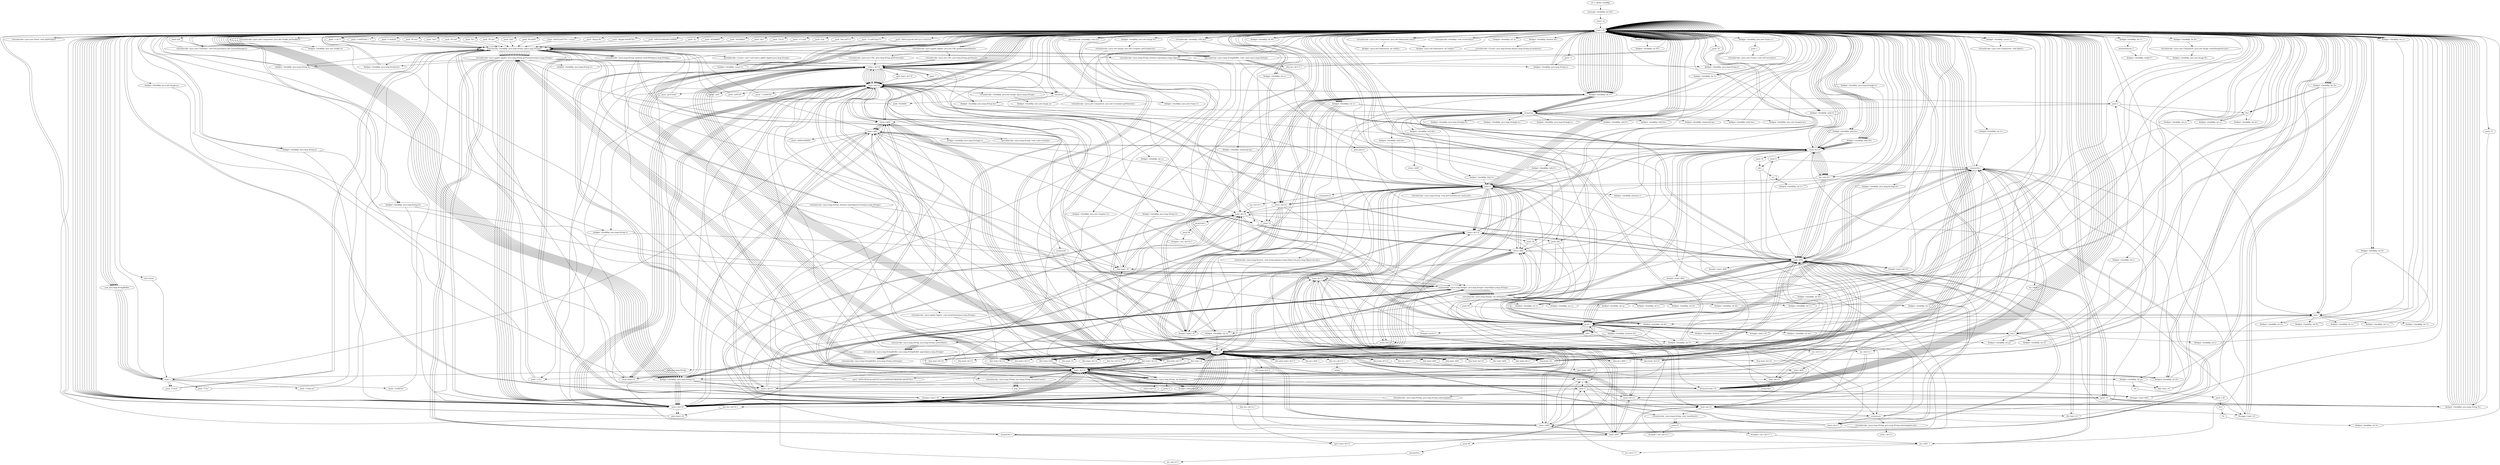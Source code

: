 digraph "" {
    "r0 := @this: bookflip"
    "staticget <bookflip: int bD>"
    "r0 := @this: bookflip"->"staticget <bookflip: int bD>";
    "store.i i2"
    "staticget <bookflip: int bD>"->"store.i i2";
    "load.r r0"
    "store.i i2"->"load.r r0";
    "push null"
    "load.r r0"->"push null";
    "virtualinvoke <java.awt.Container: void setLayout(java.awt.LayoutManager)>"
    "push null"->"virtualinvoke <java.awt.Container: void setLayout(java.awt.LayoutManager)>";
    "virtualinvoke <java.awt.Container: void setLayout(java.awt.LayoutManager)>"->"load.r r0";
    "virtualinvoke <java.awt.Panel: void addNotify()>"
    "load.r r0"->"virtualinvoke <java.awt.Panel: void addNotify()>";
    "virtualinvoke <java.awt.Panel: void addNotify()>"->"load.r r0";
    "load.r r0"->"load.r r0";
    "virtualinvoke <java.awt.Component: java.awt.Toolkit getToolkit()>"
    "load.r r0"->"virtualinvoke <java.awt.Component: java.awt.Toolkit getToolkit()>";
    "fieldput <bookflip: java.awt.Toolkit d>"
    "virtualinvoke <java.awt.Component: java.awt.Toolkit getToolkit()>"->"fieldput <bookflip: java.awt.Toolkit d>";
    "fieldput <bookflip: java.awt.Toolkit d>"->"load.r r0";
    "push \"81szh/0\""
    "load.r r0"->"push \"81szh/0\"";
    "staticinvoke <bookflip: java.lang.String c(java.lang.String)>"
    "push \"81szh/0\""->"staticinvoke <bookflip: java.lang.String c(java.lang.String)>";
    "virtualinvoke <java.applet.Applet: java.lang.String getParameter(java.lang.String)>"
    "staticinvoke <bookflip: java.lang.String c(java.lang.String)>"->"virtualinvoke <java.applet.Applet: java.lang.String getParameter(java.lang.String)>";
    "store.r $r114"
    "virtualinvoke <java.applet.Applet: java.lang.String getParameter(java.lang.String)>"->"store.r $r114";
    "load.r $r114"
    "store.r $r114"->"load.r $r114";
    "store.r $r110"
    "load.r $r114"->"store.r $r110";
    "load.i i2"
    "store.r $r110"->"load.i i2";
    "ifne load.i i2"
    "load.i i2"->"ifne load.i i2";
    "ifne load.i i2"->"load.r $r114";
    "ifnull load.r r0"
    "load.r $r114"->"ifnull load.r r0";
    "ifnull load.r r0"->"load.r $r114";
    "load.r $r114"->"store.r $r110";
    "store.r $r110"->"load.i i2";
    "ifne load.r $r110"
    "load.i i2"->"ifne load.r $r110";
    "load.r $r110"
    "ifne load.r $r110"->"load.r $r110";
    "push \"\u001a3frd/ctg!\u001d\\\"twn{\u0000\u007fkb8*66v,48\u007fo=\""
    "load.r $r110"->"push \"\u001a3frd/ctg!\u001d\\\"twn{\u0000\u007fkb8*66v,48\u007fo=\"";
    "push \"\u001a3frd/ctg!\u001d\\\"twn{\u0000\u007fkb8*66v,48\u007fo=\""->"staticinvoke <bookflip: java.lang.String c(java.lang.String)>";
    "virtualinvoke <java.lang.String: boolean startsWith(java.lang.String)>"
    "staticinvoke <bookflip: java.lang.String c(java.lang.String)>"->"virtualinvoke <java.lang.String: boolean startsWith(java.lang.String)>";
    "ifne load.r r0"
    "virtualinvoke <java.lang.String: boolean startsWith(java.lang.String)>"->"ifne load.r r0";
    "ifne load.r r0"->"load.r r0";
    "specialinvoke <bookflip: void c()>"
    "load.r r0"->"specialinvoke <bookflip: void c()>";
    "specialinvoke <bookflip: void c()>"->"load.i i2";
    "ifeq load.r r0"
    "load.i i2"->"ifeq load.r r0";
    "ifeq load.r r0"->"load.r r0";
    "load.r r0"->"specialinvoke <bookflip: void c()>";
    "specialinvoke <bookflip: void c()>"->"load.r r0";
    "new Lware"
    "load.r r0"->"new Lware";
    "dup1.r"
    "new Lware"->"dup1.r";
    "dup1.r"->"load.r r0";
    "push \"\u0019,yuG7*f>`+3z{u\""
    "load.r r0"->"push \"\u0019,yuG7*f>`+3z{u\"";
    "push \"\u0019,yuG7*f>`+3z{u\""->"staticinvoke <bookflip: java.lang.String c(java.lang.String)>";
    "specialinvoke <Lware: void <init>(java.applet.Applet,java.lang.String)>"
    "staticinvoke <bookflip: java.lang.String c(java.lang.String)>"->"specialinvoke <Lware: void <init>(java.applet.Applet,java.lang.String)>";
    "fieldput <bookflip: Lware l>"
    "specialinvoke <Lware: void <init>(java.applet.Applet,java.lang.String)>"->"fieldput <bookflip: Lware l>";
    "fieldput <bookflip: Lware l>"->"load.r r0";
    "fieldget <bookflip: Lware l>"
    "load.r r0"->"fieldget <bookflip: Lware l>";
    "virtualinvoke <java.awt.Component: void hide()>"
    "fieldget <bookflip: Lware l>"->"virtualinvoke <java.awt.Component: void hide()>";
    "virtualinvoke <java.awt.Component: void hide()>"->"load.r r0";
    "virtualinvoke <java.applet.Applet: java.net.URL getDocumentBase()>"
    "load.r r0"->"virtualinvoke <java.applet.Applet: java.net.URL getDocumentBase()>";
    "virtualinvoke <java.net.URL: java.lang.String getProtocol()>"
    "virtualinvoke <java.applet.Applet: java.net.URL getDocumentBase()>"->"virtualinvoke <java.net.URL: java.lang.String getProtocol()>";
    "virtualinvoke <java.net.URL: java.lang.String getProtocol()>"->"store.r $r110";
    "store.r $r110"->"load.r $r110";
    "load.r $r110"->"store.r $r110";
    "goto load.r r0"
    "store.r $r110"->"goto load.r r0";
    "goto load.r r0"->"load.r r0";
    "load.r r0"->"virtualinvoke <java.applet.Applet: java.net.URL getDocumentBase()>";
    "virtualinvoke <java.net.URL: java.lang.String getHost()>"
    "virtualinvoke <java.applet.Applet: java.net.URL getDocumentBase()>"->"virtualinvoke <java.net.URL: java.lang.String getHost()>";
    "virtualinvoke <java.net.URL: java.lang.String getHost()>"->"store.r $r114";
    "goto load.r $r114"
    "store.r $r114"->"goto load.r $r114";
    "goto load.r $r114"->"load.r $r114";
    "virtualinvoke <java.lang.String: java.lang.String toLowerCase()>"
    "load.r $r114"->"virtualinvoke <java.lang.String: java.lang.String toLowerCase()>";
    "pop"
    "virtualinvoke <java.lang.String: java.lang.String toLowerCase()>"->"pop";
    "pop"->"load.r $r110";
    "load.r $r110"->"virtualinvoke <java.lang.String: java.lang.String toLowerCase()>";
    "virtualinvoke <java.lang.String: java.lang.String toLowerCase()>"->"pop";
    "pop"->"load.i i2";
    "load.i i2"->"ifne load.i i2";
    "ifne load.i i2"->"load.r $r110";
    "push \"=*z{\""
    "load.r $r110"->"push \"=*z{\"";
    "push \"=*z{\""->"staticinvoke <bookflip: java.lang.String c(java.lang.String)>";
    "virtualinvoke <java.lang.String: boolean equals(java.lang.Object)>"
    "staticinvoke <bookflip: java.lang.String c(java.lang.String)>"->"virtualinvoke <java.lang.String: boolean equals(java.lang.Object)>";
    "virtualinvoke <java.lang.String: boolean equals(java.lang.Object)>"->"ifne load.r r0";
    "ifne load.r r0"->"load.r $r114";
    "virtualinvoke <java.lang.String: int length()>"
    "load.r $r114"->"virtualinvoke <java.lang.String: int length()>";
    "store.i $i91"
    "virtualinvoke <java.lang.String: int length()>"->"store.i $i91";
    "store.i $i91"->"load.i i2";
    "load.i i2"->"ifne load.i i2";
    "load.i $i91"
    "ifne load.i i2"->"load.i $i91";
    "push 1"
    "load.i $i91"->"push 1";
    "ifcmplt.i load.r r0"
    "push 1"->"ifcmplt.i load.r r0";
    "ifcmplt.i load.r r0"->"load.r $r114";
    "push \"7,u\u007fm\""
    "load.r $r114"->"push \"7,u\u007fm\"";
    "push \"7,u\u007fm\""->"staticinvoke <bookflip: java.lang.String c(java.lang.String)>";
    "staticinvoke <bookflip: java.lang.String c(java.lang.String)>"->"virtualinvoke <java.lang.String: boolean startsWith(java.lang.String)>";
    ""
    "virtualinvoke <java.lang.String: boolean startsWith(java.lang.String)>"->"";
    ""->"store.i $i91";
    "store.i $i91"->"load.i i2";
    "load.i i2"->"ifne load.i i2";
    "ifne load.i i2"->"load.i $i91";
    "load.i $i91"->"ifne load.r r0";
    "ifne load.r r0"->"load.r $r114";
    "push \"jq!01us8/\""
    "load.r $r114"->"push \"jq!01us8/\"";
    "push \"jq!01us8/\""->"staticinvoke <bookflip: java.lang.String c(java.lang.String)>";
    "staticinvoke <bookflip: java.lang.String c(java.lang.String)>"->"virtualinvoke <java.lang.String: boolean equals(java.lang.Object)>";
    "virtualinvoke <java.lang.String: boolean equals(java.lang.Object)>"->"";
    ""->"store.i $i91";
    "store.i $i91"->"load.i i2";
    "load.i i2"->"ifne load.i i2";
    "ifne load.i i2"->"load.i $i91";
    "ifeq load.r $r114"
    "load.i $i91"->"ifeq load.r $r114";
    "ifeq load.r $r114"->"load.r r0";
    "load.r r0"->"push 1";
    "fieldput <bookflip: boolean bt>"
    "push 1"->"fieldput <bookflip: boolean bt>";
    "fieldput <bookflip: boolean bt>"->"load.i i2";
    "load.i i2"->"ifeq load.r r0";
    "ifeq load.r r0"->"load.r $r114";
    "push \",4a0\""
    "load.r $r114"->"push \",4a0\"";
    "push \",4a0\""->"staticinvoke <bookflip: java.lang.String c(java.lang.String)>";
    "staticinvoke <bookflip: java.lang.String c(java.lang.String)>"->"virtualinvoke <java.lang.String: boolean startsWith(java.lang.String)>";
    "virtualinvoke <java.lang.String: boolean startsWith(java.lang.String)>"->"";
    ""->"store.i $i91";
    "store.i $i91"->"load.i i2";
    "ifne load.i $i91"
    "load.i i2"->"ifne load.i $i91";
    "ifne load.i $i91"->"load.i $i91";
    "load.i $i91"->"ifeq load.r $r114";
    "ifeq load.r $r114"->"load.r $r114";
    "push 4"
    "load.r $r114"->"push 4";
    "virtualinvoke <java.lang.String: java.lang.String substring(int)>"
    "push 4"->"virtualinvoke <java.lang.String: java.lang.String substring(int)>";
    "virtualinvoke <java.lang.String: java.lang.String substring(int)>"->"store.r $r114";
    "store.r $r114"->"load.r $r114";
    "load.r $r114"->"virtualinvoke <java.lang.String: int length()>";
    "virtualinvoke <java.lang.String: int length()>"->"store.i $i91";
    "store.i $i91"->"load.i $i91";
    "store.i $r110"
    "load.i $i91"->"store.i $r110";
    "store.i $r110"->"load.i $i91";
    "store.i $r117"
    "load.i $i91"->"store.i $r117";
    "store.i $r117"->"load.i i2";
    "ifne load.i $r117"
    "load.i i2"->"ifne load.i $r117";
    "ifne load.i $r117"->"load.i $i91";
    "ifle load.r r0"
    "load.i $i91"->"ifle load.r r0";
    "ifle load.r r0"->"load.i $i91";
    "load.i $i91"->"store.i $r117";
    "load.i $r117"
    "store.i $r117"->"load.i $r117";
    "newarray"
    "load.i $r117"->"newarray";
    "store.r $i91"
    "newarray"->"store.r $i91";
    "store.r $i91"->"load.r $r114";
    "push 0"
    "load.r $r114"->"push 0";
    "load.i $r110"
    "push 0"->"load.i $r110";
    "load.r $i91"
    "load.i $r110"->"load.r $i91";
    "load.r $i91"->"push 0";
    "virtualinvoke <java.lang.String: void getChars(int,int,char[],int)>"
    "push 0"->"virtualinvoke <java.lang.String: void getChars(int,int,char[],int)>";
    "virtualinvoke <java.lang.String: void getChars(int,int,char[],int)>"->"push 0";
    "store.i $r114"
    "push 0"->"store.i $r114";
    "store.i $r114"->"load.i i2";
    "ifeq load.i $r114"
    "load.i i2"->"ifeq load.i $r114";
    "ifeq load.i $r114"->"load.r $i91";
    "store.r $r117"
    "load.r $i91"->"store.r $r117";
    "load.i $r114"
    "store.r $r117"->"load.i $r114";
    "store.i $i95"
    "load.i $r114"->"store.i $i95";
    "store.i $i95"->"load.i i2";
    "ifne load.r $r117"
    "load.i i2"->"ifne load.r $r117";
    "ifne load.r $r117"->"load.r $i91";
    "load.r $i91"->"load.i $r114";
    "arrayread.c"
    "load.i $r114"->"arrayread.c";
    "push 48"
    "arrayread.c"->"push 48";
    "ifcmpne.c inc.i $r114 5"
    "push 48"->"ifcmpne.c inc.i $r114 5";
    "ifcmpne.c inc.i $r114 5"->"load.r $i91";
    "load.r $i91"->"store.r $r117";
    "store.r $r117"->"load.i $r114";
    "load.i $r114"->"store.i $i95";
    "load.r $r117"
    "store.i $i95"->"load.r $r117";
    "load.i $i95"
    "load.r $r117"->"load.i $i95";
    "push 49"
    "load.i $i95"->"push 49";
    "arraywrite.c"
    "push 49"->"arraywrite.c";
    "inc.i $r114 5"
    "arraywrite.c"->"inc.i $r114 5";
    "inc.i $r114 5"->"load.i $r114";
    "load.i $r114"->"load.i $r110";
    "ifcmplt.i load.r $i91"
    "load.i $r110"->"ifcmplt.i load.r $i91";
    "ifcmplt.i load.r $i91"->"load.i i2";
    "ifne inc.i $r114 5"
    "load.i i2"->"ifne inc.i $r114 5";
    "new java.lang.String"
    "ifne inc.i $r114 5"->"new java.lang.String";
    "new java.lang.String"->"dup1.r";
    "dup1.r"->"load.r $i91";
    "specialinvoke <java.lang.String: void <init>(char[])>"
    "load.r $i91"->"specialinvoke <java.lang.String: void <init>(char[])>";
    "specialinvoke <java.lang.String: void <init>(char[])>"->"store.r $r114";
    "store.r $r114"->"load.r r0";
    "push \")&q}n?&\""
    "load.r r0"->"push \")&q}n?&\"";
    "push \")&q}n?&\""->"staticinvoke <bookflip: java.lang.String c(java.lang.String)>";
    "staticinvoke <bookflip: java.lang.String c(java.lang.String)>"->"virtualinvoke <java.applet.Applet: java.lang.String getParameter(java.lang.String)>";
    "virtualinvoke <java.applet.Applet: java.lang.String getParameter(java.lang.String)>"->"store.r $r110";
    "store.r $r110"->"load.r $r110";
    "load.r $r110"->"store.r $i91";
    "store.r $i91"->"load.i i2";
    "ifne load.r $i91"
    "load.i i2"->"ifne load.r $i91";
    "ifne load.r $i91"->"load.r $r110";
    "load.r $r110"->"ifnull load.r r0";
    "ifnull load.r r0"->"load.r $r110";
    "load.r $r110"->"store.r $i91";
    "store.r $i91"->"load.i i2";
    "load.i i2"->"ifne load.r $i91";
    "ifne load.r $i91"->"load.r $r110";
    "load.r $r110"->"virtualinvoke <java.lang.String: int length()>";
    "push 5"
    "virtualinvoke <java.lang.String: int length()>"->"push 5";
    "ifcmple.i load.r r0"
    "push 5"->"ifcmple.i load.r r0";
    "ifcmple.i load.r r0"->"load.r $r110";
    "load.r $r110"->"virtualinvoke <java.lang.String: java.lang.String toLowerCase()>";
    "virtualinvoke <java.lang.String: java.lang.String toLowerCase()>"->"pop";
    "pop"->"push 1";
    "push 1"->"store.i $i91";
    "store.i $i91"->"push 0";
    "push 0"->"store.i $r117";
    "store.i $r117"->"load.i i2";
    "ifeq load.i $r117"
    "load.i i2"->"ifeq load.i $r117";
    "ifeq load.i $r117"->"load.r $r110";
    "load.r $r110"->"load.i $r117";
    "virtualinvoke <java.lang.String: char charAt(int)>"
    "load.i $r117"->"virtualinvoke <java.lang.String: char charAt(int)>";
    "push 43"
    "virtualinvoke <java.lang.String: char charAt(int)>"->"push 43";
    "ifcmpne.c inc.i $r117 1"
    "push 43"->"ifcmpne.c inc.i $r117 1";
    "inc.i $i91 1"
    "ifcmpne.c inc.i $r117 1"->"inc.i $i91 1";
    "inc.i $r117 1"
    "inc.i $i91 1"->"inc.i $r117 1";
    "inc.i $r117 1"->"load.i $r117";
    "load.i $r117"->"load.r $r110";
    "load.r $r110"->"virtualinvoke <java.lang.String: int length()>";
    "ifcmplt.i load.r $r110"
    "virtualinvoke <java.lang.String: int length()>"->"ifcmplt.i load.r $r110";
    "ifcmplt.i load.r $r110"->"load.i i2";
    "ifne inc.i $r117 1"
    "load.i i2"->"ifne inc.i $r117 1";
    "goto load.i $i91"
    "ifne inc.i $r117 1"->"goto load.i $i91";
    "goto load.i $i91"->"load.i $i91";
    "load.i $i91"->"newarray";
    "newarray"->"store.r $r117";
    "store.r $r117"->"load.i $i91";
    "load.i $i91"->"store.i $i95";
    "store.i $i95"->"load.i i2";
    "ifne load.i $i95"
    "load.i i2"->"ifne load.i $i95";
    "ifne load.i $i95"->"load.i $i91";
    "load.i $i91"->"push 1";
    "ifcmpne.i push 0"
    "push 1"->"ifcmpne.i push 0";
    "ifcmpne.i push 0"->"load.r $r117";
    "load.r $r117"->"push 0";
    "push 0"->"load.r $r110";
    "load.r $r110"->"virtualinvoke <java.lang.String: int length()>";
    "arraywrite.i"
    "virtualinvoke <java.lang.String: int length()>"->"arraywrite.i";
    "arraywrite.i"->"load.i i2";
    "ifeq load.i $i91"
    "load.i i2"->"ifeq load.i $i91";
    "ifeq load.i $i91"->"push 0";
    "push 0"->"store.i $i95";
    "store.i $i95"->"load.i $i95";
    "load.i $i95"->"store.i $i95";
    "store.i $i95"->"push 0";
    "store.i $r112"
    "push 0"->"store.i $r112";
    "store.i $r112"->"load.i i2";
    "ifeq load.i $r112"
    "load.i i2"->"ifeq load.i $r112";
    "ifeq load.i $r112"->"load.r $r110";
    "load.i $r112"
    "load.r $r110"->"load.i $r112";
    "load.i $r112"->"virtualinvoke <java.lang.String: char charAt(int)>";
    "virtualinvoke <java.lang.String: char charAt(int)>"->"push 43";
    "ifcmpne.c inc.i $r112 1"
    "push 43"->"ifcmpne.c inc.i $r112 1";
    "ifcmpne.c inc.i $r112 1"->"load.r $r117";
    "load.r $r117"->"load.i $i95";
    "load.i $i95"->"load.i $r112";
    "load.i $r112"->"arraywrite.i";
    "inc.i $i95 1"
    "arraywrite.i"->"inc.i $i95 1";
    "inc.i $r112 1"
    "inc.i $i95 1"->"inc.i $r112 1";
    "inc.i $r112 1"->"load.i $r112";
    "load.i $r112"->"load.r $r110";
    "load.r $r110"->"virtualinvoke <java.lang.String: int length()>";
    "virtualinvoke <java.lang.String: int length()>"->"ifcmplt.i load.r $r110";
    "ifcmplt.i load.r $r110"->"load.i i2";
    "ifne inc.i $r112 1"
    "load.i i2"->"ifne inc.i $r112 1";
    "goto load.r $r117"
    "ifne inc.i $r112 1"->"goto load.r $r117";
    "goto load.r $r117"->"load.r $r117";
    "load.r $r117"->"load.i $i95";
    "load.i $i95"->"load.r $r110";
    "load.r $r110"->"virtualinvoke <java.lang.String: int length()>";
    "virtualinvoke <java.lang.String: int length()>"->"arraywrite.i";
    "arraywrite.i"->"load.i $i91";
    "load.i $i91"->"newarray";
    "store.r $i95"
    "newarray"->"store.r $i95";
    "store.r $i95"->"push 0";
    "store.i $r113"
    "push 0"->"store.i $r113";
    "store.i $r113"->"push 0";
    "push 0"->"store.i $r112";
    "store.i $r112"->"load.i i2";
    "load.i i2"->"ifeq load.i $r112";
    "load.r $i95"
    "ifeq load.i $r112"->"load.r $i95";
    "load.r $i95"->"load.i $r112";
    "load.i $r112"->"load.r $r110";
    "load.i $r113"
    "load.r $r110"->"load.i $r113";
    "load.i $r113"->"load.r $r117";
    "load.r $r117"->"load.i $r112";
    "arrayread.i"
    "load.i $r112"->"arrayread.i";
    "virtualinvoke <java.lang.String: java.lang.String substring(int,int)>"
    "arrayread.i"->"virtualinvoke <java.lang.String: java.lang.String substring(int,int)>";
    "arraywrite.r"
    "virtualinvoke <java.lang.String: java.lang.String substring(int,int)>"->"arraywrite.r";
    "arraywrite.r"->"goto load.r $r117";
    "goto load.r $r117"->"load.r $r117";
    "load.r $r117"->"load.i $r112";
    "load.i $r112"->"arrayread.i";
    "arrayread.i"->"push 1";
    "add.i"
    "push 1"->"add.i";
    "add.i"->"store.i $r113";
    "store.i $r113"->"inc.i $r112 1";
    "inc.i $r112 1"->"load.i $r112";
    "load.i $r112"->"load.i $i91";
    "ifcmplt.i load.r $i95"
    "load.i $i91"->"ifcmplt.i load.r $i95";
    "ifcmplt.i load.r $i95"->"push 0";
    "push 0"->"store.i $r113";
    "store.i $r113"->"load.i i2";
    "ifne goto load.r $r117"
    "load.i i2"->"ifne goto load.r $r117";
    "ifne goto load.r $r117"->"load.i i2";
    "ifeq load.i $r113"
    "load.i i2"->"ifeq load.i $r113";
    "ifeq load.i $r113"->"load.r $r114";
    "load.r $r114"->"load.r r0";
    "load.r r0"->"fieldget <bookflip: Lware l>";
    "fieldget <bookflip: Lware l>"->"load.r $i95";
    "load.r $i95"->"load.i $r113";
    "arrayread.r"
    "load.i $r113"->"arrayread.r";
    "arrayread.r"->"push 0";
    "push 0"->"load.r r0";
    "fieldget <bookflip: boolean bt>"
    "load.r r0"->"fieldget <bookflip: boolean bt>";
    "virtualinvoke <Lware: java.lang.String dr(java.lang.String,int,boolean)>"
    "fieldget <bookflip: boolean bt>"->"virtualinvoke <Lware: java.lang.String dr(java.lang.String,int,boolean)>";
    "virtualinvoke <Lware: java.lang.String dr(java.lang.String,int,boolean)>"->"virtualinvoke <java.lang.String: boolean equals(java.lang.Object)>";
    "ifeq inc.i $r113 1"
    "virtualinvoke <java.lang.String: boolean equals(java.lang.Object)>"->"ifeq inc.i $r113 1";
    "ifeq inc.i $r113 1"->"load.r r0";
    "load.r r0"->"push 1";
    "push 1"->"fieldput <bookflip: boolean bt>";
    "inc.i $r113 1"
    "fieldput <bookflip: boolean bt>"->"inc.i $r113 1";
    "inc.i $r113 1"->"load.i $r113";
    "load.i $r113"->"load.i $i91";
    "ifcmplt.i load.r $r114"
    "load.i $i91"->"ifcmplt.i load.r $r114";
    "ifcmplt.i load.r $r114"->"load.r r0";
    "push \")&qpd,%d\u007fl>\""
    "load.r r0"->"push \")&qpd,%d\u007fl>\"";
    "push \")&qpd,%d\u007fl>\""->"staticinvoke <bookflip: java.lang.String c(java.lang.String)>";
    "staticinvoke <bookflip: java.lang.String c(java.lang.String)>"->"virtualinvoke <java.applet.Applet: java.lang.String getParameter(java.lang.String)>";
    "virtualinvoke <java.applet.Applet: java.lang.String getParameter(java.lang.String)>"->"store.r $i91";
    "store.r $i91"->"load.r $i91";
    "load.r $i91"->"store.r $r114";
    "store.r $r114"->"load.i i2";
    "ifne load.r $r114"
    "load.i i2"->"ifne load.r $r114";
    "ifne load.r $r114"->"load.r $i91";
    "push \"\u0002\u0006E\""
    "load.r $i91"->"push \"\u0002\u0006E\"";
    "push \"\u0002\u0006E\""->"staticinvoke <bookflip: java.lang.String c(java.lang.String)>";
    "virtualinvoke <java.lang.String: boolean equalsIgnoreCase(java.lang.String)>"
    "staticinvoke <bookflip: java.lang.String c(java.lang.String)>"->"virtualinvoke <java.lang.String: boolean equalsIgnoreCase(java.lang.String)>";
    "virtualinvoke <java.lang.String: boolean equalsIgnoreCase(java.lang.String)>"->"ifeq load.r r0";
    "ifeq load.r r0"->"load.r r0";
    "load.r r0"->"push 1";
    "fieldput <bookflip: boolean bv>"
    "push 1"->"fieldput <bookflip: boolean bv>";
    "fieldput <bookflip: boolean bv>"->"load.r r0";
    "load.r r0"->"load.r r0";
    "push \"\u0016*xMX\u0015\u0000\""
    "load.r r0"->"push \"\u0016*xMX\u0015\u0000\"";
    "push \"\u0016*xMX\u0015\u0000\""->"staticinvoke <bookflip: java.lang.String c(java.lang.String)>";
    "staticinvoke <bookflip: java.lang.String c(java.lang.String)>"->"virtualinvoke <java.applet.Applet: java.lang.String getParameter(java.lang.String)>";
    "fieldput <bookflip: java.lang.String bx>"
    "virtualinvoke <java.applet.Applet: java.lang.String getParameter(java.lang.String)>"->"fieldput <bookflip: java.lang.String bx>";
    "fieldput <bookflip: java.lang.String bx>"->"load.r r0";
    "load.r r0"->"store.r $r114";
    "store.r $r114"->"load.i i2";
    "load.i i2"->"ifne load.r $r114";
    "ifne load.r $r114"->"load.r r0";
    "checkcast"
    "load.r r0"->"checkcast";
    "fieldget <bookflip: java.lang.String bx>"
    "checkcast"->"fieldget <bookflip: java.lang.String bx>";
    "fieldget <bookflip: java.lang.String bx>"->"store.r $r114";
    "store.r $r114"->"load.r $r114";
    "ifnonnull load.r r0"
    "load.r $r114"->"ifnonnull load.r r0";
    "ifnonnull load.r r0"->"load.r r0";
    "push \"js\""
    "load.r r0"->"push \"js\"";
    "push \"js\""->"staticinvoke <bookflip: java.lang.String c(java.lang.String)>";
    "staticinvoke <bookflip: java.lang.String c(java.lang.String)>"->"fieldput <bookflip: java.lang.String bx>";
    "fieldput <bookflip: java.lang.String bx>"->"load.r r0";
    "load.r r0"->"load.r r0";
    "load.r r0"->"fieldget <bookflip: java.lang.String bx>";
    "staticinvoke <java.lang.Integer: java.lang.Integer valueOf(java.lang.String)>"
    "fieldget <bookflip: java.lang.String bx>"->"staticinvoke <java.lang.Integer: java.lang.Integer valueOf(java.lang.String)>";
    "virtualinvoke <java.lang.Integer: int intValue()>"
    "staticinvoke <java.lang.Integer: java.lang.Integer valueOf(java.lang.String)>"->"virtualinvoke <java.lang.Integer: int intValue()>";
    "fieldput <bookflip: int e>"
    "virtualinvoke <java.lang.Integer: int intValue()>"->"fieldput <bookflip: int e>";
    "fieldput <bookflip: int e>"->"load.r r0";
    "load.r r0"->"push 0";
    "fieldput <bookflip: boolean s>"
    "push 0"->"fieldput <bookflip: boolean s>";
    "fieldput <bookflip: boolean s>"->"load.r r0";
    "virtualinvoke <java.awt.Component: java.awt.Container getParent()>"
    "load.r r0"->"virtualinvoke <java.awt.Component: java.awt.Container getParent()>";
    "virtualinvoke <java.awt.Component: java.awt.Container getParent()>"->"store.r $r114";
    "store.r $r114"->"load.r $r114";
    "load.r $r114"->"store.r $r114";
    "store.r $r114"->"load.i i2";
    "load.i i2"->"ifeq load.r $r114";
    "ifeq load.r $r114"->"load.r $r114";
    "load.r $r114"->"checkcast";
    "checkcast"->"virtualinvoke <java.awt.Component: java.awt.Container getParent()>";
    "virtualinvoke <java.awt.Component: java.awt.Container getParent()>"->"store.r $r114";
    "store.r $r114"->"load.r $r114";
    "load.r $r114"->"store.r $r114";
    "store.r $r114"->"load.r $r114";
    "instanceof"
    "load.r $r114"->"instanceof";
    "instanceof"->"ifeq load.r $r114";
    "ifeq load.r $r114"->"load.r r0";
    "load.r r0"->"load.r $r114";
    "load.r $r114"->"checkcast";
    "fieldput <bookflip: java.awt.Frame t>"
    "checkcast"->"fieldput <bookflip: java.awt.Frame t>";
    "fieldput <bookflip: java.awt.Frame t>"->"load.r r0";
    "fieldget <bookflip: java.awt.Frame t>"
    "load.r r0"->"fieldget <bookflip: java.awt.Frame t>";
    "push 3"
    "fieldget <bookflip: java.awt.Frame t>"->"push 3";
    "virtualinvoke <java.awt.Frame: void setCursor(int)>"
    "push 3"->"virtualinvoke <java.awt.Frame: void setCursor(int)>";
    "virtualinvoke <java.awt.Frame: void setCursor(int)>"->"load.r r0";
    "load.r r0"->"store.r $r114";
    "store.r $r114"->"load.i i2";
    "load.i i2"->"ifne load.r $r114";
    "ifne load.r $r114"->"load.r r0";
    "load.r r0"->"checkcast";
    "push \"45slh6$\""
    "checkcast"->"push \"45slh6$\"";
    "push \"45slh6$\""->"staticinvoke <bookflip: java.lang.String c(java.lang.String)>";
    "staticinvoke <bookflip: java.lang.String c(java.lang.String)>"->"virtualinvoke <java.applet.Applet: java.lang.String getParameter(java.lang.String)>";
    "virtualinvoke <java.applet.Applet: java.lang.String getParameter(java.lang.String)>"->"store.r $r114";
    "store.r $r114"->"load.r $r114";
    "load.r $r114"->"store.r $r110";
    "store.r $r110"->"load.i i2";
    "load.i i2"->"ifne load.i i2";
    "ifne load.i i2"->"load.r $r114";
    "load.r $r114"->"ifnull load.r r0";
    "ifnull load.r r0"->"load.r $r114";
    "load.r $r114"->"store.r $r110";
    "store.r $r110"->"load.i i2";
    "load.i i2"->"ifne load.r $r110";
    "ifne load.r $r110"->"load.r $r114";
    "push \"\u0015\f\""
    "load.r $r114"->"push \"\u0015\f\"";
    "push \"\u0015\f\""->"staticinvoke <bookflip: java.lang.String c(java.lang.String)>";
    "staticinvoke <bookflip: java.lang.String c(java.lang.String)>"->"virtualinvoke <java.lang.String: boolean equalsIgnoreCase(java.lang.String)>";
    "virtualinvoke <java.lang.String: boolean equalsIgnoreCase(java.lang.String)>"->"ifne load.r r0";
    "ifne load.r r0"->"load.r r0";
    "load.r r0"->"load.r r0";
    "load.r r0"->"load.r $r114";
    "virtualinvoke <bookflip: java.awt.Image a(java.lang.String)>"
    "load.r $r114"->"virtualinvoke <bookflip: java.awt.Image a(java.lang.String)>";
    "fieldput <bookflip: java.awt.Image p>"
    "virtualinvoke <bookflip: java.awt.Image a(java.lang.String)>"->"fieldput <bookflip: java.awt.Image p>";
    "fieldput <bookflip: java.awt.Image p>"->"load.r r0";
    "load.r r0"->"store.r $r114";
    "store.r $r114"->"load.i i2";
    "load.i i2"->"ifne load.r $r114";
    "ifne load.r $r114"->"load.r r0";
    "fieldget <bookflip: java.awt.Image p>"
    "load.r r0"->"fieldget <bookflip: java.awt.Image p>";
    "fieldget <bookflip: java.awt.Image p>"->"ifnull load.r r0";
    "ifnull load.r r0"->"load.r r0";
    "push \"45slh6$N\""
    "load.r r0"->"push \"45slh6$N\"";
    "push \"45slh6$N\""->"staticinvoke <bookflip: java.lang.String c(java.lang.String)>";
    "staticinvoke <bookflip: java.lang.String c(java.lang.String)>"->"virtualinvoke <java.applet.Applet: java.lang.String getParameter(java.lang.String)>";
    "virtualinvoke <java.applet.Applet: java.lang.String getParameter(java.lang.String)>"->"store.r $r110";
    "store.r $r110"->"load.r $r110";
    "load.r $r110"->"store.r $r114";
    "store.r $r114"->"load.i i2";
    "load.i i2"->"ifne load.r $r114";
    "ifne load.r $r114"->"load.r $r110";
    "load.r $r110"->"ifnonnull load.r r0";
    "push \"0\""
    "ifnonnull load.r r0"->"push \"0\"";
    "push \"0\""->"store.r $r110";
    "store.r $r110"->"load.r r0";
    "load.r r0"->"load.r $r110";
    "load.r $r110"->"staticinvoke <java.lang.Integer: java.lang.Integer valueOf(java.lang.String)>";
    "staticinvoke <java.lang.Integer: java.lang.Integer valueOf(java.lang.String)>"->"virtualinvoke <java.lang.Integer: int intValue()>";
    "fieldput <bookflip: int q>"
    "virtualinvoke <java.lang.Integer: int intValue()>"->"fieldput <bookflip: int q>";
    "fieldput <bookflip: int q>"->"load.r r0";
    "push \"45slh6$O\""
    "load.r r0"->"push \"45slh6$O\"";
    "push \"45slh6$O\""->"staticinvoke <bookflip: java.lang.String c(java.lang.String)>";
    "staticinvoke <bookflip: java.lang.String c(java.lang.String)>"->"virtualinvoke <java.applet.Applet: java.lang.String getParameter(java.lang.String)>";
    "virtualinvoke <java.applet.Applet: java.lang.String getParameter(java.lang.String)>"->"store.r $r114";
    "store.r $r114"->"load.r $r114";
    "load.r $r114"->"store.r $r110";
    "store.r $r110"->"load.r $r114";
    "load.r $r114"->"store.r $i91";
    "store.r $i91"->"load.i i2";
    "load.i i2"->"ifne load.r $i91";
    "ifne load.r $i91"->"load.r $r114";
    "load.r $r114"->"ifnonnull load.r r0";
    "ifnonnull load.r r0"->"push \"0\"";
    "push \"0\""->"store.r $i91";
    "store.r $i91"->"load.r $i91";
    "load.r $i91"->"store.r $r110";
    "store.r $r110"->"load.r r0";
    "load.r r0"->"load.r $r110";
    "load.r $r110"->"staticinvoke <java.lang.Integer: java.lang.Integer valueOf(java.lang.String)>";
    "staticinvoke <java.lang.Integer: java.lang.Integer valueOf(java.lang.String)>"->"virtualinvoke <java.lang.Integer: int intValue()>";
    "fieldput <bookflip: int r>"
    "virtualinvoke <java.lang.Integer: int intValue()>"->"fieldput <bookflip: int r>";
    "fieldput <bookflip: int r>"->"load.r r0";
    "load.r r0"->"load.r r0";
    "push \")&e\""
    "load.r r0"->"push \")&e\"";
    "push \")&e\""->"staticinvoke <bookflip: java.lang.String c(java.lang.String)>";
    "staticinvoke <bookflip: java.lang.String c(java.lang.String)>"->"virtualinvoke <java.applet.Applet: java.lang.String getParameter(java.lang.String)>";
    "fieldput <bookflip: java.lang.String I>"
    "virtualinvoke <java.applet.Applet: java.lang.String getParameter(java.lang.String)>"->"fieldput <bookflip: java.lang.String I>";
    "fieldput <bookflip: java.lang.String I>"->"load.r r0";
    "load.r r0"->"store.r $r114";
    "store.r $r114"->"load.r $r114";
    "fieldget <bookflip: java.lang.String I>"
    "load.r $r114"->"fieldget <bookflip: java.lang.String I>";
    "fieldget <bookflip: java.lang.String I>"->"store.r $r110";
    "store.r $r110"->"load.i i2";
    "load.i i2"->"ifne load.i i2";
    "ifne load.i i2"->"load.r $r110";
    "load.r $r110"->"ifnonnull load.r r0";
    "ifnonnull load.r r0"->"load.r r0";
    "push \"1\""
    "load.r r0"->"push \"1\"";
    "push \"1\""->"fieldput <bookflip: java.lang.String I>";
    "fieldput <bookflip: java.lang.String I>"->"load.r r0";
    "load.r r0"->"load.r r0";
    "push \"(3s{e\""
    "load.r r0"->"push \"(3s{e\"";
    "push \"(3s{e\""->"staticinvoke <bookflip: java.lang.String c(java.lang.String)>";
    "staticinvoke <bookflip: java.lang.String c(java.lang.String)>"->"virtualinvoke <java.applet.Applet: java.lang.String getParameter(java.lang.String)>";
    "fieldput <bookflip: java.lang.String J>"
    "virtualinvoke <java.applet.Applet: java.lang.String getParameter(java.lang.String)>"->"fieldput <bookflip: java.lang.String J>";
    "fieldput <bookflip: java.lang.String J>"->"load.r r0";
    "fieldget <bookflip: java.lang.String J>"
    "load.r r0"->"fieldget <bookflip: java.lang.String J>";
    "fieldget <bookflip: java.lang.String J>"->"store.r $r110";
    "store.r $r110"->"load.i i2";
    "load.i i2"->"ifne load.r $r110";
    "ifne load.r $r110"->"load.r $r110";
    "load.r $r110"->"ifnonnull load.r r0";
    "ifnonnull load.r r0"->"load.r r0";
    "push \"8\""
    "load.r r0"->"push \"8\"";
    "push \"8\""->"fieldput <bookflip: java.lang.String J>";
    "fieldput <bookflip: java.lang.String J>"->"load.r r0";
    "load.r r0"->"load.r r0";
    "push \"+\\\"cmd\""
    "load.r r0"->"push \"+\\\"cmd\"";
    "push \"+\\\"cmd\""->"staticinvoke <bookflip: java.lang.String c(java.lang.String)>";
    "staticinvoke <bookflip: java.lang.String c(java.lang.String)>"->"virtualinvoke <java.applet.Applet: java.lang.String getParameter(java.lang.String)>";
    "fieldput <bookflip: java.lang.String K>"
    "virtualinvoke <java.applet.Applet: java.lang.String getParameter(java.lang.String)>"->"fieldput <bookflip: java.lang.String K>";
    "fieldput <bookflip: java.lang.String K>"->"load.r r0";
    "load.r r0"->"store.r $r114";
    "store.r $r114"->"load.i i2";
    "load.i i2"->"ifne load.r $r114";
    "ifne load.r $r114"->"load.r r0";
    "fieldget <bookflip: java.lang.String K>"
    "load.r r0"->"fieldget <bookflip: java.lang.String K>";
    "fieldget <bookflip: java.lang.String K>"->"store.r $r110";
    "store.r $r110"->"load.r $r110";
    "load.r $r110"->"ifnonnull load.r r0";
    "ifnonnull load.r r0"->"load.r r0";
    "push \"jv&.\""
    "load.r r0"->"push \"jv&.\"";
    "push \"jv&.\""->"staticinvoke <bookflip: java.lang.String c(java.lang.String)>";
    "staticinvoke <bookflip: java.lang.String c(java.lang.String)>"->"fieldput <bookflip: java.lang.String K>";
    "fieldput <bookflip: java.lang.String K>"->"load.r r0";
    "load.r r0"->"load.r r0";
    "load.r r0"->"fieldget <bookflip: java.lang.String I>";
    "fieldget <bookflip: java.lang.String I>"->"staticinvoke <java.lang.Integer: java.lang.Integer valueOf(java.lang.String)>";
    "staticinvoke <java.lang.Integer: java.lang.Integer valueOf(java.lang.String)>"->"virtualinvoke <java.lang.Integer: int intValue()>";
    "fieldput <bookflip: int D>"
    "virtualinvoke <java.lang.Integer: int intValue()>"->"fieldput <bookflip: int D>";
    "fieldput <bookflip: int D>"->"load.r r0";
    "load.r r0"->"load.r r0";
    "load.r r0"->"fieldget <bookflip: java.lang.String J>";
    "fieldget <bookflip: java.lang.String J>"->"staticinvoke <java.lang.Integer: java.lang.Integer valueOf(java.lang.String)>";
    "staticinvoke <java.lang.Integer: java.lang.Integer valueOf(java.lang.String)>"->"virtualinvoke <java.lang.Integer: int intValue()>";
    "fieldput <bookflip: int bj>"
    "virtualinvoke <java.lang.Integer: int intValue()>"->"fieldput <bookflip: int bj>";
    "fieldput <bookflip: int bj>"->"load.r r0";
    "load.r r0"->"load.r r0";
    "load.r r0"->"fieldget <bookflip: java.lang.String K>";
    "fieldget <bookflip: java.lang.String K>"->"staticinvoke <java.lang.Integer: java.lang.Integer valueOf(java.lang.String)>";
    "staticinvoke <java.lang.Integer: java.lang.Integer valueOf(java.lang.String)>"->"virtualinvoke <java.lang.Integer: int intValue()>";
    "fieldput <bookflip: int C>"
    "virtualinvoke <java.lang.Integer: int intValue()>"->"fieldput <bookflip: int C>";
    "fieldput <bookflip: int C>"->"load.r r0";
    "load.r r0"->"load.r r0";
    "push \"6&{zd7\\\"o\""
    "load.r r0"->"push \"6&{zd7\\\"o\"";
    "push \"6&{zd7\\\"o\""->"staticinvoke <bookflip: java.lang.String c(java.lang.String)>";
    "staticinvoke <bookflip: java.lang.String c(java.lang.String)>"->"virtualinvoke <java.applet.Applet: java.lang.String getParameter(java.lang.String)>";
    "fieldput <bookflip: java.lang.String N>"
    "virtualinvoke <java.applet.Applet: java.lang.String getParameter(java.lang.String)>"->"fieldput <bookflip: java.lang.String N>";
    "fieldput <bookflip: java.lang.String N>"->"load.r r0";
    "load.r r0"->"load.r r0";
    "push \"+1\u007fqs27o\""
    "load.r r0"->"push \"+1\u007fqs27o\"";
    "push \"+1\u007fqs27o\""->"staticinvoke <bookflip: java.lang.String c(java.lang.String)>";
    "staticinvoke <bookflip: java.lang.String c(java.lang.String)>"->"virtualinvoke <java.applet.Applet: java.lang.String getParameter(java.lang.String)>";
    "fieldput <bookflip: java.lang.String O>"
    "virtualinvoke <java.applet.Applet: java.lang.String getParameter(java.lang.String)>"->"fieldput <bookflip: java.lang.String O>";
    "fieldput <bookflip: java.lang.String O>"->"load.r r0";
    "load.r r0"->"load.r r0";
    "fieldget <bookflip: java.lang.String N>"
    "load.r r0"->"fieldget <bookflip: java.lang.String N>";
    "fieldget <bookflip: java.lang.String N>"->"staticinvoke <java.lang.Integer: java.lang.Integer valueOf(java.lang.String)>";
    "staticinvoke <java.lang.Integer: java.lang.Integer valueOf(java.lang.String)>"->"virtualinvoke <java.lang.Integer: int intValue()>";
    "fieldput <bookflip: int n>"
    "virtualinvoke <java.lang.Integer: int intValue()>"->"fieldput <bookflip: int n>";
    "fieldput <bookflip: int n>"->"load.r r0";
    "load.r r0"->"load.r r0";
    "fieldget <bookflip: java.lang.String O>"
    "load.r r0"->"fieldget <bookflip: java.lang.String O>";
    "fieldget <bookflip: java.lang.String O>"->"staticinvoke <java.lang.Integer: java.lang.Integer valueOf(java.lang.String)>";
    "staticinvoke <java.lang.Integer: java.lang.Integer valueOf(java.lang.String)>"->"virtualinvoke <java.lang.Integer: int intValue()>";
    "fieldput <bookflip: int o>"
    "virtualinvoke <java.lang.Integer: int intValue()>"->"fieldput <bookflip: int o>";
    "fieldput <bookflip: int o>"->"load.r r0";
    "load.r r0"->"store.r $r114";
    "store.r $r114"->"load.r $r114";
    "fieldget <bookflip: int n>"
    "load.r $r114"->"fieldget <bookflip: int n>";
    "fieldget <bookflip: int n>"->"store.i $r114";
    "store.i $r114"->"load.i i2";
    "ifne push 10"
    "load.i i2"->"ifne push 10";
    "ifne push 10"->"load.i $r114";
    "ifge load.r r0"
    "load.i $r114"->"ifge load.r r0";
    "ifge load.r r0"->"load.r r0";
    "load.r r0"->"push 0";
    "push 0"->"fieldput <bookflip: int n>";
    "fieldput <bookflip: int n>"->"load.r r0";
    "fieldget <bookflip: int o>"
    "load.r r0"->"fieldget <bookflip: int o>";
    "fieldget <bookflip: int o>"->"store.i $r114";
    "push 10"
    "store.i $r114"->"push 10";
    "push 10"->"store.i $r110";
    "store.i $r110"->"load.i i2";
    "ifne load.i $r114"
    "load.i i2"->"ifne load.i $r114";
    "ifne load.i $r114"->"load.i $r114";
    "load.i $r114"->"push 10";
    "push 10"->"ifcmple.i load.r r0";
    "ifcmple.i load.r r0"->"load.r r0";
    "load.r r0"->"push 10";
    "push 10"->"fieldput <bookflip: int o>";
    "fieldput <bookflip: int o>"->"load.i i2";
    "load.i i2"->"ifeq load.r r0";
    "ifeq load.r r0"->"load.r r0";
    "load.r r0"->"store.r $r114";
    "store.r $r114"->"load.i i2";
    "load.i i2"->"ifne load.r $r114";
    "ifne load.r $r114"->"load.r r0";
    "load.r r0"->"fieldget <bookflip: int o>";
    "fieldget <bookflip: int o>"->"store.i $r114";
    "store.i $r114"->"push 1";
    "push 1"->"store.i $r110";
    "store.i $r110"->"load.i $r114";
    "load.i $r114"->"load.i $r110";
    "ifcmpge.i load.r r0"
    "load.i $r110"->"ifcmpge.i load.r r0";
    "ifcmpge.i load.r r0"->"load.r r0";
    "load.r r0"->"push 1";
    "push 1"->"fieldput <bookflip: int o>";
    "fieldput <bookflip: int o>"->"load.r r0";
    "load.r r0"->"store.r $r114";
    "store.r $r114"->"load.r $r114";
    "load.r $r114"->"push 1";
    "fieldput <bookflip: int P>"
    "push 1"->"fieldput <bookflip: int P>";
    "fieldput <bookflip: int P>"->"load.i i2";
    "load.i i2"->"ifeq load.r r0";
    "ifeq load.r r0"->"load.r r0";
    "load.r r0"->"store.r $r114";
    "store.r $r114"->"load.r $r114";
    "load.r $r114"->"load.r $r114";
    "fieldget <bookflip: int P>"
    "load.r $r114"->"fieldget <bookflip: int P>";
    "fieldget <bookflip: int P>"->"push 1";
    "push 1"->"add.i";
    "add.i"->"fieldput <bookflip: int P>";
    "fieldput <bookflip: int P>"->"load.r r0";
    "new java.lang.StringBuffer"
    "load.r r0"->"new java.lang.StringBuffer";
    "new java.lang.StringBuffer"->"dup1.r";
    "push \"2.wyd\""
    "dup1.r"->"push \"2.wyd\"";
    "push \"2.wyd\""->"staticinvoke <bookflip: java.lang.String c(java.lang.String)>";
    "specialinvoke <java.lang.StringBuffer: void <init>(java.lang.String)>"
    "staticinvoke <bookflip: java.lang.String c(java.lang.String)>"->"specialinvoke <java.lang.StringBuffer: void <init>(java.lang.String)>";
    "specialinvoke <java.lang.StringBuffer: void <init>(java.lang.String)>"->"load.r r0";
    "load.r r0"->"fieldget <bookflip: int P>";
    "staticinvoke <java.lang.String: java.lang.String valueOf(int)>"
    "fieldget <bookflip: int P>"->"staticinvoke <java.lang.String: java.lang.String valueOf(int)>";
    "virtualinvoke <java.lang.StringBuffer: java.lang.StringBuffer append(java.lang.String)>"
    "staticinvoke <java.lang.String: java.lang.String valueOf(int)>"->"virtualinvoke <java.lang.StringBuffer: java.lang.StringBuffer append(java.lang.String)>";
    "virtualinvoke <java.lang.StringBuffer: java.lang.String toString()>"
    "virtualinvoke <java.lang.StringBuffer: java.lang.StringBuffer append(java.lang.String)>"->"virtualinvoke <java.lang.StringBuffer: java.lang.String toString()>";
    "virtualinvoke <java.lang.StringBuffer: java.lang.String toString()>"->"virtualinvoke <java.applet.Applet: java.lang.String getParameter(java.lang.String)>";
    "virtualinvoke <java.applet.Applet: java.lang.String getParameter(java.lang.String)>"->"ifnonnull load.r r0";
    "ifnonnull load.r r0"->"load.r r0";
    "load.r r0"->"load.r r0";
    "load.r r0"->"fieldget <bookflip: int P>";
    "fieldget <bookflip: int P>"->"push 1";
    "sub.i"
    "push 1"->"sub.i";
    "sub.i"->"fieldput <bookflip: int P>";
    "fieldput <bookflip: int P>"->"load.r r0";
    "load.r r0"->"store.r $r114";
    "store.r $r114"->"load.i i2";
    "load.i i2"->"ifne load.r $r114";
    "ifne load.r $r114"->"load.r r0";
    "load.r r0"->"fieldget <bookflip: int P>";
    "fieldget <bookflip: int P>"->"store.i $r114";
    "store.i $r114"->"load.i i2";
    "load.i i2"->"ifne load.i $r114";
    "ifne load.i $r114"->"load.i $r114";
    "load.i $r114"->"push 1";
    "ifcmpgt.i load.r r0"
    "push 1"->"ifcmpgt.i load.r r0";
    "ifcmpgt.i load.r r0"->"load.r r0";
    "push \"\u001a/{qr/c$>h6\\\"q{r{1sot21sz \""
    "load.r r0"->"push \"\u001a/{qr/c$>h6\\\"q{r{1sot21sz \"";
    "push \"\u001a/{qr/c$>h6\\\"q{r{1sot21sz \""->"staticinvoke <bookflip: java.lang.String c(java.lang.String)>";
    "virtualinvoke <java.applet.Applet: void showStatus(java.lang.String)>"
    "staticinvoke <bookflip: java.lang.String c(java.lang.String)>"->"virtualinvoke <java.applet.Applet: void showStatus(java.lang.String)>";
    "virtualinvoke <java.applet.Applet: void showStatus(java.lang.String)>"->"load.i i2";
    "load.i i2"->"ifeq load.r r0";
    "ifeq load.r r0"->"load.r r0";
    "load.r r0"->"load.r r0";
    "load.r r0"->"fieldget <bookflip: int P>";
    "fieldget <bookflip: int P>"->"newarray";
    "fieldput <bookflip: java.lang.String[] Q>"
    "newarray"->"fieldput <bookflip: java.lang.String[] Q>";
    "fieldput <bookflip: java.lang.String[] Q>"->"load.r r0";
    "load.r r0"->"load.r r0";
    "load.r r0"->"fieldget <bookflip: int P>";
    "fieldget <bookflip: int P>"->"newarray";
    "fieldput <bookflip: java.lang.String[] w>"
    "newarray"->"fieldput <bookflip: java.lang.String[] w>";
    "fieldput <bookflip: java.lang.String[] w>"->"load.r r0";
    "load.r r0"->"load.r r0";
    "load.r r0"->"fieldget <bookflip: int P>";
    "fieldget <bookflip: int P>"->"newarray";
    "fieldput <bookflip: java.lang.String[] x>"
    "newarray"->"fieldput <bookflip: java.lang.String[] x>";
    "fieldput <bookflip: java.lang.String[] x>"->"load.r r0";
    "load.r r0"->"fieldget <bookflip: int P>";
    "fieldget <bookflip: int P>"->"store.i $r114";
    "store.i $r114"->"load.i $r114";
    "load.i $r114"->"push 1";
    "push 1"->"add.i";
    "add.i"->"newarray";
    "newarray"->"store.r $r114";
    "store.r $r114"->"push 0";
    "push 0"->"store.i $i91";
    "store.i $i91"->"load.i i2";
    "load.i i2"->"ifeq load.i $i91";
    "ifeq load.i $i91"->"load.r r0";
    "fieldget <bookflip: java.lang.String[] Q>"
    "load.r r0"->"fieldget <bookflip: java.lang.String[] Q>";
    "fieldget <bookflip: java.lang.String[] Q>"->"load.i $i91";
    "load.i $i91"->"load.r r0";
    "load.r r0"->"new java.lang.StringBuffer";
    "new java.lang.StringBuffer"->"dup1.r";
    "dup1.r"->"push \"2.wyd\"";
    "push \"2.wyd\""->"staticinvoke <bookflip: java.lang.String c(java.lang.String)>";
    "staticinvoke <bookflip: java.lang.String c(java.lang.String)>"->"specialinvoke <java.lang.StringBuffer: void <init>(java.lang.String)>";
    "specialinvoke <java.lang.StringBuffer: void <init>(java.lang.String)>"->"load.i $i91";
    "load.i $i91"->"push 1";
    "push 1"->"add.i";
    "add.i"->"staticinvoke <java.lang.String: java.lang.String valueOf(int)>";
    "staticinvoke <java.lang.String: java.lang.String valueOf(int)>"->"virtualinvoke <java.lang.StringBuffer: java.lang.StringBuffer append(java.lang.String)>";
    "virtualinvoke <java.lang.StringBuffer: java.lang.StringBuffer append(java.lang.String)>"->"virtualinvoke <java.lang.StringBuffer: java.lang.String toString()>";
    "virtualinvoke <java.lang.StringBuffer: java.lang.String toString()>"->"virtualinvoke <java.applet.Applet: java.lang.String getParameter(java.lang.String)>";
    "virtualinvoke <java.applet.Applet: java.lang.String getParameter(java.lang.String)>"->"arraywrite.r";
    "arraywrite.r"->"inc.i $i91 1";
    "inc.i $i91 1"->"load.i $i91";
    "load.i $i91"->"load.r r0";
    "load.r r0"->"fieldget <bookflip: int P>";
    "fieldget <bookflip: int P>"->"ifcmplt.i load.r r0";
    "ifcmplt.i load.r r0"->"push 0";
    "push 0"->"store.i $r110";
    "store.i $r110"->"load.i i2";
    "ifne inc.i $i91 1"
    "load.i i2"->"ifne inc.i $i91 1";
    "ifne inc.i $i91 1"->"load.i i2";
    "ifeq load.i $r110"
    "load.i i2"->"ifeq load.i $r110";
    "ifeq load.i $r110"->"load.r r0";
    "fieldget <bookflip: java.lang.String[] w>"
    "load.r r0"->"fieldget <bookflip: java.lang.String[] w>";
    "fieldget <bookflip: java.lang.String[] w>"->"load.i $r110";
    "load.i $r110"->"load.r r0";
    "load.r r0"->"new java.lang.StringBuffer";
    "new java.lang.StringBuffer"->"dup1.r";
    "push \"7*xu\""
    "dup1.r"->"push \"7*xu\"";
    "push \"7*xu\""->"staticinvoke <bookflip: java.lang.String c(java.lang.String)>";
    "staticinvoke <bookflip: java.lang.String c(java.lang.String)>"->"specialinvoke <java.lang.StringBuffer: void <init>(java.lang.String)>";
    "specialinvoke <java.lang.StringBuffer: void <init>(java.lang.String)>"->"load.i $r110";
    "load.i $r110"->"push 1";
    "push 1"->"add.i";
    "add.i"->"staticinvoke <java.lang.String: java.lang.String valueOf(int)>";
    "staticinvoke <java.lang.String: java.lang.String valueOf(int)>"->"virtualinvoke <java.lang.StringBuffer: java.lang.StringBuffer append(java.lang.String)>";
    "virtualinvoke <java.lang.StringBuffer: java.lang.StringBuffer append(java.lang.String)>"->"virtualinvoke <java.lang.StringBuffer: java.lang.String toString()>";
    "virtualinvoke <java.lang.StringBuffer: java.lang.String toString()>"->"virtualinvoke <java.applet.Applet: java.lang.String getParameter(java.lang.String)>";
    "virtualinvoke <java.applet.Applet: java.lang.String getParameter(java.lang.String)>"->"arraywrite.r";
    "arraywrite.r"->"load.r r0";
    "load.r r0"->"store.r $i91";
    "store.r $i91"->"load.r $i91";
    "fieldget <bookflip: java.lang.String[] x>"
    "load.r $i91"->"fieldget <bookflip: java.lang.String[] x>";
    "fieldget <bookflip: java.lang.String[] x>"->"load.i $r110";
    "load.i $r110"->"load.r r0";
    "load.r r0"->"new java.lang.StringBuffer";
    "new java.lang.StringBuffer"->"dup1.r";
    "push \"(7wjt(.ey\""
    "dup1.r"->"push \"(7wjt(.ey\"";
    "push \"(7wjt(.ey\""->"staticinvoke <bookflip: java.lang.String c(java.lang.String)>";
    "staticinvoke <bookflip: java.lang.String c(java.lang.String)>"->"specialinvoke <java.lang.StringBuffer: void <init>(java.lang.String)>";
    "specialinvoke <java.lang.StringBuffer: void <init>(java.lang.String)>"->"load.i $r110";
    "load.i $r110"->"push 1";
    "push 1"->"add.i";
    "add.i"->"staticinvoke <java.lang.String: java.lang.String valueOf(int)>";
    "staticinvoke <java.lang.String: java.lang.String valueOf(int)>"->"virtualinvoke <java.lang.StringBuffer: java.lang.StringBuffer append(java.lang.String)>";
    "virtualinvoke <java.lang.StringBuffer: java.lang.StringBuffer append(java.lang.String)>"->"virtualinvoke <java.lang.StringBuffer: java.lang.String toString()>";
    "virtualinvoke <java.lang.StringBuffer: java.lang.String toString()>"->"virtualinvoke <java.applet.Applet: java.lang.String getParameter(java.lang.String)>";
    "virtualinvoke <java.applet.Applet: java.lang.String getParameter(java.lang.String)>"->"arraywrite.r";
    "arraywrite.r"->"load.r $r114";
    "load.r $r114"->"load.i $r110";
    "load.i $r110"->"load.r r0";
    "load.r r0"->"new java.lang.StringBuffer";
    "new java.lang.StringBuffer"->"dup1.r";
    "push \"=/\u007fn\""
    "dup1.r"->"push \"=/\u007fn\"";
    "push \"=/\u007fn\""->"staticinvoke <bookflip: java.lang.String c(java.lang.String)>";
    "staticinvoke <bookflip: java.lang.String c(java.lang.String)>"->"specialinvoke <java.lang.StringBuffer: void <init>(java.lang.String)>";
    "specialinvoke <java.lang.StringBuffer: void <init>(java.lang.String)>"->"load.i $r110";
    "load.i $r110"->"push 1";
    "push 1"->"add.i";
    "add.i"->"staticinvoke <java.lang.String: java.lang.String valueOf(int)>";
    "staticinvoke <java.lang.String: java.lang.String valueOf(int)>"->"virtualinvoke <java.lang.StringBuffer: java.lang.StringBuffer append(java.lang.String)>";
    "virtualinvoke <java.lang.StringBuffer: java.lang.StringBuffer append(java.lang.String)>"->"virtualinvoke <java.lang.StringBuffer: java.lang.String toString()>";
    "virtualinvoke <java.lang.StringBuffer: java.lang.String toString()>"->"virtualinvoke <java.applet.Applet: java.lang.String getParameter(java.lang.String)>";
    "virtualinvoke <java.applet.Applet: java.lang.String getParameter(java.lang.String)>"->"staticinvoke <java.lang.Integer: java.lang.Integer valueOf(java.lang.String)>";
    "staticinvoke <java.lang.Integer: java.lang.Integer valueOf(java.lang.String)>"->"virtualinvoke <java.lang.Integer: int intValue()>";
    "virtualinvoke <java.lang.Integer: int intValue()>"->"arraywrite.i";
    "inc.i $r110 1"
    "arraywrite.i"->"inc.i $r110 1";
    "inc.i $r110 1"->"load.i $r110";
    "load.i $r110"->"load.r r0";
    "load.r r0"->"fieldget <bookflip: int P>";
    "fieldget <bookflip: int P>"->"ifcmplt.i load.r r0";
    "ifcmplt.i load.r r0"->"load.r $r114";
    "load.r $r114"->"load.r r0";
    "load.r r0"->"fieldget <bookflip: int P>";
    "fieldget <bookflip: int P>"->"load.r $r114";
    "load.r $r114"->"push 0";
    "push 0"->"arrayread.i";
    "arrayread.i"->"arraywrite.i";
    "arraywrite.i"->"load.r r0";
    "load.r r0"->"load.r r0";
    "push \">;bl`3\""
    "load.r r0"->"push \">;bl`3\"";
    "push \">;bl`3\""->"staticinvoke <bookflip: java.lang.String c(java.lang.String)>";
    "staticinvoke <bookflip: java.lang.String c(java.lang.String)>"->"virtualinvoke <java.applet.Applet: java.lang.String getParameter(java.lang.String)>";
    "virtualinvoke <java.applet.Applet: java.lang.String getParameter(java.lang.String)>"->"fieldput <bookflip: java.lang.String N>";
    "fieldput <bookflip: java.lang.String N>"->"load.r r0";
    "load.r r0"->"store.r $i91";
    "store.r $i91"->"load.i i2";
    "load.i i2"->"ifne load.r $i91";
    "ifne load.r $i91"->"load.r r0";
    "load.r r0"->"fieldget <bookflip: java.lang.String N>";
    "fieldget <bookflip: java.lang.String N>"->"store.r $r110";
    "store.r $r110"->"load.i i2";
    "load.i i2"->"ifne load.r $r110";
    "ifne load.r $r110"->"load.r $r110";
    "load.r $r110"->"ifnonnull load.r r0";
    "ifnonnull load.r r0"->"load.r r0";
    "load.r r0"->"push \"0\"";
    "push \"0\""->"fieldput <bookflip: java.lang.String N>";
    "fieldput <bookflip: java.lang.String N>"->"load.r r0";
    "load.r r0"->"load.r r0";
    "load.r r0"->"fieldget <bookflip: java.lang.String N>";
    "fieldget <bookflip: java.lang.String N>"->"staticinvoke <java.lang.Integer: java.lang.Integer valueOf(java.lang.String)>";
    "staticinvoke <java.lang.Integer: java.lang.Integer valueOf(java.lang.String)>"->"virtualinvoke <java.lang.Integer: int intValue()>";
    "fieldput <bookflip: int i>"
    "virtualinvoke <java.lang.Integer: int intValue()>"->"fieldput <bookflip: int i>";
    "fieldput <bookflip: int i>"->"load.r r0";
    "load.r r0"->"load.r r0";
    "push \"=/\u007fnb.1`{\""
    "load.r r0"->"push \"=/\u007fnb.1`{\"";
    "push \"=/\u007fnb.1`{\""->"staticinvoke <bookflip: java.lang.String c(java.lang.String)>";
    "staticinvoke <bookflip: java.lang.String c(java.lang.String)>"->"virtualinvoke <java.applet.Applet: java.lang.String getParameter(java.lang.String)>";
    "virtualinvoke <java.applet.Applet: java.lang.String getParameter(java.lang.String)>"->"fieldput <bookflip: java.lang.String N>";
    "fieldput <bookflip: java.lang.String N>"->"load.r r0";
    "load.r r0"->"store.r $r110";
    "store.r $r110"->"load.i i2";
    "load.i i2"->"ifne load.r $r110";
    "ifne load.r $r110"->"load.r r0";
    "load.r r0"->"fieldget <bookflip: java.lang.String N>";
    "fieldget <bookflip: java.lang.String N>"->"store.r $r110";
    "store.r $r110"->"load.r $r110";
    "load.r $r110"->"ifnonnull load.r r0";
    "ifnonnull load.r r0"->"load.r r0";
    "load.r r0"->"push \"0\"";
    "push \"0\""->"fieldput <bookflip: java.lang.String N>";
    "fieldput <bookflip: java.lang.String N>"->"load.r r0";
    "load.r r0"->"load.r r0";
    "load.r r0"->"fieldget <bookflip: java.lang.String N>";
    "fieldget <bookflip: java.lang.String N>"->"staticinvoke <java.lang.Integer: java.lang.Integer valueOf(java.lang.String)>";
    "staticinvoke <java.lang.Integer: java.lang.Integer valueOf(java.lang.String)>"->"virtualinvoke <java.lang.Integer: int intValue()>";
    "virtualinvoke <java.lang.Integer: int intValue()>"->"load.r r0";
    "fieldget <bookflip: int bf>"
    "load.r r0"->"fieldget <bookflip: int bf>";
    "mul.i"
    "fieldget <bookflip: int bf>"->"mul.i";
    "fieldput <bookflip: int bf>"
    "mul.i"->"fieldput <bookflip: int bf>";
    "fieldput <bookflip: int bf>"->"load.r r0";
    "load.r r0"->"store.r $r110";
    "store.r $r110"->"load.r $r110";
    "load.r $r110"->"fieldget <bookflip: int bf>";
    "fieldget <bookflip: int bf>"->"store.i $r110";
    "push 500"
    "store.i $r110"->"push 500";
    "push 500"->"store.i $i91";
    "store.i $i91"->"load.i i2";
    "ifne load.i $r110"
    "load.i i2"->"ifne load.i $r110";
    "ifne load.i $r110"->"load.i $r110";
    "load.i $r110"->"push 500";
    "push 500"->"ifcmple.i load.r r0";
    "ifcmple.i load.r r0"->"load.r r0";
    "load.r r0"->"push 500";
    "push 500"->"fieldput <bookflip: int bf>";
    "fieldput <bookflip: int bf>"->"load.i i2";
    "load.i i2"->"ifeq load.r r0";
    "ifeq load.r r0"->"load.r r0";
    "load.r r0"->"store.r $r110";
    "store.r $r110"->"load.i i2";
    "load.i i2"->"ifne load.r $r110";
    "ifne load.r $r110"->"load.r r0";
    "load.r r0"->"fieldget <bookflip: int bf>";
    "fieldget <bookflip: int bf>"->"store.i $r110";
    "push 50"
    "store.i $r110"->"push 50";
    "push 50"->"store.i $i91";
    "store.i $i91"->"load.i $r110";
    "load.i $r110"->"load.i $i91";
    "load.i $i91"->"ifcmpge.i load.r r0";
    "ifcmpge.i load.r r0"->"load.r r0";
    "load.r r0"->"push 50";
    "push 50"->"fieldput <bookflip: int bf>";
    "fieldput <bookflip: int bf>"->"load.r r0";
    "load.r r0"->"load.r r0";
    "push \"(+wzh5$\""
    "load.r r0"->"push \"(+wzh5$\"";
    "push \"(+wzh5$\""->"staticinvoke <bookflip: java.lang.String c(java.lang.String)>";
    "staticinvoke <bookflip: java.lang.String c(java.lang.String)>"->"virtualinvoke <java.applet.Applet: java.lang.String getParameter(java.lang.String)>";
    "virtualinvoke <java.applet.Applet: java.lang.String getParameter(java.lang.String)>"->"fieldput <bookflip: java.lang.String N>";
    "fieldput <bookflip: java.lang.String N>"->"load.r r0";
    "load.r r0"->"store.r $r110";
    "store.r $r110"->"load.i i2";
    "load.i i2"->"ifne load.i i2";
    "ifne load.i i2"->"load.r $r110";
    "load.r $r110"->"fieldget <bookflip: java.lang.String N>";
    "fieldget <bookflip: java.lang.String N>"->"ifnonnull load.r r0";
    "ifnonnull load.r r0"->"load.r r0";
    "push \"4\""
    "load.r r0"->"push \"4\"";
    "push \"4\""->"fieldput <bookflip: java.lang.String N>";
    "fieldput <bookflip: java.lang.String N>"->"load.r r0";
    "load.r r0"->"load.r r0";
    "load.r r0"->"fieldget <bookflip: java.lang.String N>";
    "fieldget <bookflip: java.lang.String N>"->"staticinvoke <java.lang.Integer: java.lang.Integer valueOf(java.lang.String)>";
    "staticinvoke <java.lang.Integer: java.lang.Integer valueOf(java.lang.String)>"->"virtualinvoke <java.lang.Integer: int intValue()>";
    "push 64"
    "virtualinvoke <java.lang.Integer: int intValue()>"->"push 64";
    "push 64"->"mul.i";
    "mul.i"->"push 1";
    "push 1"->"sub.i";
    "fieldput <bookflip: int g>"
    "sub.i"->"fieldput <bookflip: int g>";
    "fieldput <bookflip: int g>"->"load.r r0";
    "load.r r0"->"store.r $r110";
    "store.r $r110"->"load.i i2";
    "load.i i2"->"ifne load.r $r110";
    "ifne load.r $r110"->"load.r $r110";
    "fieldget <bookflip: int g>"
    "load.r $r110"->"fieldget <bookflip: int g>";
    "fieldget <bookflip: int g>"->"ifge load.r r0";
    "ifge load.r r0"->"load.r r0";
    "load.r r0"->"push 0";
    "push 0"->"fieldput <bookflip: int g>";
    "fieldput <bookflip: int g>"->"load.r r0";
    "load.r r0"->"load.r r0";
    "load.r r0"->"fieldget <bookflip: int g>";
    "i2f"
    "fieldget <bookflip: int g>"->"i2f";
    "push 1.5F"
    "i2f"->"push 1.5F";
    "div.f"
    "push 1.5F"->"div.f";
    "f2i"
    "div.f"->"f2i";
    "fieldput <bookflip: int h>"
    "f2i"->"fieldput <bookflip: int h>";
    "fieldput <bookflip: int h>"->"load.r r0";
    "load.r r0"->"load.r r0";
    "push \"9\\\"uus\""
    "load.r r0"->"push \"9\\\"uus\"";
    "push \"9\\\"uus\""->"staticinvoke <bookflip: java.lang.String c(java.lang.String)>";
    "staticinvoke <bookflip: java.lang.String c(java.lang.String)>"->"virtualinvoke <java.applet.Applet: java.lang.String getParameter(java.lang.String)>";
    "virtualinvoke <java.applet.Applet: java.lang.String getParameter(java.lang.String)>"->"fieldput <bookflip: java.lang.String N>";
    "fieldput <bookflip: java.lang.String N>"->"load.r r0";
    "load.r r0"->"store.r $r110";
    "store.r $r110"->"load.r $r110";
    "load.r $r110"->"fieldget <bookflip: java.lang.String N>";
    "fieldget <bookflip: java.lang.String N>"->"store.r $r110";
    "store.r $r110"->"load.i i2";
    "load.i i2"->"ifne load.r $r110";
    "ifne load.r $r110"->"load.r $r110";
    "load.r $r110"->"ifnonnull load.r r0";
    "ifnonnull load.r r0"->"load.r r0";
    "push \"mw\""
    "load.r r0"->"push \"mw\"";
    "push \"mw\""->"staticinvoke <bookflip: java.lang.String c(java.lang.String)>";
    "staticinvoke <bookflip: java.lang.String c(java.lang.String)>"->"fieldput <bookflip: java.lang.String N>";
    "fieldput <bookflip: java.lang.String N>"->"load.r r0";
    "load.r r0"->"fieldget <bookflip: java.lang.String N>";
    "fieldget <bookflip: java.lang.String N>"->"store.r $r110";
    "store.r $r110"->"load.r $r110";
    "load.r $r110"->"staticinvoke <java.lang.Integer: java.lang.Integer valueOf(java.lang.String)>";
    "staticinvoke <java.lang.Integer: java.lang.Integer valueOf(java.lang.String)>"->"virtualinvoke <java.lang.Integer: int intValue()>";
    "virtualinvoke <java.lang.Integer: int intValue()>"->"store.i $r110";
    "store.i $r110"->"load.r r0";
    "load.r r0"->"load.r r0";
    "push \"9\\\"uuf\""
    "load.r r0"->"push \"9\\\"uuf\"";
    "push \"9\\\"uuf\""->"staticinvoke <bookflip: java.lang.String c(java.lang.String)>";
    "staticinvoke <bookflip: java.lang.String c(java.lang.String)>"->"virtualinvoke <java.applet.Applet: java.lang.String getParameter(java.lang.String)>";
    "virtualinvoke <java.applet.Applet: java.lang.String getParameter(java.lang.String)>"->"fieldput <bookflip: java.lang.String N>";
    "fieldput <bookflip: java.lang.String N>"->"load.r r0";
    "load.r r0"->"fieldget <bookflip: java.lang.String N>";
    "fieldget <bookflip: java.lang.String N>"->"store.r $i91";
    "store.r $i91"->"load.i i2";
    "load.i i2"->"ifne load.r $i91";
    "ifne load.r $i91"->"load.r $i91";
    "load.r $i91"->"ifnonnull load.r r0";
    "ifnonnull load.r r0"->"load.r r0";
    "push \"bu\""
    "load.r r0"->"push \"bu\"";
    "push \"bu\""->"staticinvoke <bookflip: java.lang.String c(java.lang.String)>";
    "staticinvoke <bookflip: java.lang.String c(java.lang.String)>"->"fieldput <bookflip: java.lang.String N>";
    "fieldput <bookflip: java.lang.String N>"->"load.r r0";
    "load.r r0"->"fieldget <bookflip: java.lang.String N>";
    "fieldget <bookflip: java.lang.String N>"->"store.r $i91";
    "store.r $i91"->"load.r $i91";
    "load.r $i91"->"staticinvoke <java.lang.Integer: java.lang.Integer valueOf(java.lang.String)>";
    "staticinvoke <java.lang.Integer: java.lang.Integer valueOf(java.lang.String)>"->"virtualinvoke <java.lang.Integer: int intValue()>";
    "virtualinvoke <java.lang.Integer: int intValue()>"->"store.i $i91";
    "store.i $i91"->"load.r r0";
    "load.r r0"->"load.r r0";
    "push \"9\\\"uuc\""
    "load.r r0"->"push \"9\\\"uuc\"";
    "push \"9\\\"uuc\""->"staticinvoke <bookflip: java.lang.String c(java.lang.String)>";
    "staticinvoke <bookflip: java.lang.String c(java.lang.String)>"->"virtualinvoke <java.applet.Applet: java.lang.String getParameter(java.lang.String)>";
    "virtualinvoke <java.applet.Applet: java.lang.String getParameter(java.lang.String)>"->"fieldput <bookflip: java.lang.String N>";
    "fieldput <bookflip: java.lang.String N>"->"load.r r0";
    "load.r r0"->"fieldget <bookflip: java.lang.String N>";
    "fieldget <bookflip: java.lang.String N>"->"store.r $r117";
    "store.r $r117"->"load.i i2";
    "load.i i2"->"ifne load.r r0";
    "ifne load.r r0"->"load.r $r117";
    "load.r $r117"->"ifnonnull load.r r0";
    "ifnonnull load.r r0"->"load.r r0";
    "push \"ju&\""
    "load.r r0"->"push \"ju&\"";
    "push \"ju&\""->"staticinvoke <bookflip: java.lang.String c(java.lang.String)>";
    "staticinvoke <bookflip: java.lang.String c(java.lang.String)>"->"fieldput <bookflip: java.lang.String N>";
    "fieldput <bookflip: java.lang.String N>"->"load.r r0";
    "load.r r0"->"fieldget <bookflip: java.lang.String N>";
    "fieldget <bookflip: java.lang.String N>"->"store.r $r117";
    "store.r $r117"->"load.r r0";
    "load.r r0"->"load.r $r117";
    "load.r $r117"->"staticinvoke <java.lang.Integer: java.lang.Integer valueOf(java.lang.String)>";
    "staticinvoke <java.lang.Integer: java.lang.Integer valueOf(java.lang.String)>"->"virtualinvoke <java.lang.Integer: int intValue()>";
    "virtualinvoke <java.lang.Integer: int intValue()>"->"load.i $r110";
    "push 16"
    "load.i $r110"->"push 16";
    "shl.i"
    "push 16"->"shl.i";
    "shl.i"->"load.i $i91";
    "push 8"
    "load.i $i91"->"push 8";
    "push 8"->"shl.i";
    "or.i"
    "shl.i"->"or.i";
    "or.i"->"or.i";
    "fieldput <bookflip: int U>"
    "or.i"->"fieldput <bookflip: int U>";
    "fieldput <bookflip: int U>"->"load.r r0";
    "load.r r0"->"load.r r0";
    "load.r r0"->"push \">;bl`3\"";
    "push \">;bl`3\""->"staticinvoke <bookflip: java.lang.String c(java.lang.String)>";
    "staticinvoke <bookflip: java.lang.String c(java.lang.String)>"->"virtualinvoke <java.applet.Applet: java.lang.String getParameter(java.lang.String)>";
    "virtualinvoke <java.applet.Applet: java.lang.String getParameter(java.lang.String)>"->"fieldput <bookflip: java.lang.String N>";
    "fieldput <bookflip: java.lang.String N>"->"load.r r0";
    "load.r r0"->"store.r $r110";
    "store.r $r110"->"load.i i2";
    "load.i i2"->"ifne load.r $r110";
    "ifne load.r $r110"->"load.r r0";
    "load.r r0"->"fieldget <bookflip: java.lang.String N>";
    "fieldget <bookflip: java.lang.String N>"->"ifnonnull load.r r0";
    "ifnonnull load.r r0"->"load.r r0";
    "load.r r0"->"push \"0\"";
    "push \"0\""->"fieldput <bookflip: java.lang.String N>";
    "fieldput <bookflip: java.lang.String N>"->"load.r r0";
    "load.r r0"->"load.r r0";
    "load.r r0"->"fieldget <bookflip: java.lang.String N>";
    "fieldget <bookflip: java.lang.String N>"->"staticinvoke <java.lang.Integer: java.lang.Integer valueOf(java.lang.String)>";
    "staticinvoke <java.lang.Integer: java.lang.Integer valueOf(java.lang.String)>"->"virtualinvoke <java.lang.Integer: int intValue()>";
    "virtualinvoke <java.lang.Integer: int intValue()>"->"fieldput <bookflip: int i>";
    "fieldput <bookflip: int i>"->"load.r r0";
    "load.r r0"->"load.r r0";
    "virtualinvoke <java.awt.Component: java.awt.Dimension size()>"
    "load.r r0"->"virtualinvoke <java.awt.Component: java.awt.Dimension size()>";
    "fieldget <java.awt.Dimension: int width>"
    "virtualinvoke <java.awt.Component: java.awt.Dimension size()>"->"fieldget <java.awt.Dimension: int width>";
    "fieldget <java.awt.Dimension: int width>"->"load.r r0";
    "fieldget <bookflip: int D>"
    "load.r r0"->"fieldget <bookflip: int D>";
    "div.i"
    "fieldget <bookflip: int D>"->"div.i";
    "fieldput <bookflip: int y>"
    "div.i"->"fieldput <bookflip: int y>";
    "fieldput <bookflip: int y>"->"load.r r0";
    "load.r r0"->"load.r r0";
    "load.r r0"->"virtualinvoke <java.awt.Component: java.awt.Dimension size()>";
    "fieldget <java.awt.Dimension: int height>"
    "virtualinvoke <java.awt.Component: java.awt.Dimension size()>"->"fieldget <java.awt.Dimension: int height>";
    "fieldget <java.awt.Dimension: int height>"->"load.r r0";
    "load.r r0"->"fieldget <bookflip: int D>";
    "fieldget <bookflip: int D>"->"div.i";
    "fieldput <bookflip: int z>"
    "div.i"->"fieldput <bookflip: int z>";
    "fieldput <bookflip: int z>"->"load.r r0";
    "load.r r0"->"load.r r0";
    "fieldget <bookflip: int y>"
    "load.r r0"->"fieldget <bookflip: int y>";
    "fieldget <bookflip: int y>"->"load.r r0";
    "load.r r0"->"fieldget <bookflip: int D>";
    "fieldget <bookflip: int D>"->"mul.i";
    "fieldput <bookflip: int A>"
    "mul.i"->"fieldput <bookflip: int A>";
    "fieldput <bookflip: int A>"->"load.r r0";
    "load.r r0"->"load.r r0";
    "fieldget <bookflip: int z>"
    "load.r r0"->"fieldget <bookflip: int z>";
    "fieldget <bookflip: int z>"->"load.r r0";
    "load.r r0"->"fieldget <bookflip: int D>";
    "fieldget <bookflip: int D>"->"mul.i";
    "fieldput <bookflip: int B>"
    "mul.i"->"fieldput <bookflip: int B>";
    "fieldput <bookflip: int B>"->"load.r r0";
    "load.r r0"->"load.r r0";
    "load.r r0"->"fieldget <bookflip: int y>";
    "fieldput <bookflip: int W>"
    "fieldget <bookflip: int y>"->"fieldput <bookflip: int W>";
    "fieldput <bookflip: int W>"->"load.r r0";
    "load.r r0"->"load.r r0";
    "load.r r0"->"fieldget <bookflip: int z>";
    "fieldget <bookflip: int z>"->"load.r r0";
    "fieldget <bookflip: int i>"
    "load.r r0"->"fieldget <bookflip: int i>";
    "fieldget <bookflip: int i>"->"sub.i";
    "fieldput <bookflip: int X>"
    "sub.i"->"fieldput <bookflip: int X>";
    "fieldput <bookflip: int X>"->"load.r r0";
    "load.r r0"->"load.r r0";
    "load.r r0"->"fieldget <bookflip: int y>";
    "fieldget <bookflip: int y>"->"load.r r0";
    "load.r r0"->"fieldget <bookflip: int z>";
    "fieldget <bookflip: int z>"->"mul.i";
    "fieldput <bookflip: int u>"
    "mul.i"->"fieldput <bookflip: int u>";
    "fieldput <bookflip: int u>"->"load.r r0";
    "load.r r0"->"load.r r0";
    "fieldget <bookflip: int W>"
    "load.r r0"->"fieldget <bookflip: int W>";
    "fieldget <bookflip: int W>"->"load.r r0";
    "fieldget <bookflip: int X>"
    "load.r r0"->"fieldget <bookflip: int X>";
    "fieldget <bookflip: int X>"->"mul.i";
    "fieldput <bookflip: int v>"
    "mul.i"->"fieldput <bookflip: int v>";
    "fieldput <bookflip: int v>"->"load.r r0";
    "load.r r0"->"load.r r0";
    "load.r r0"->"fieldget <bookflip: int z>";
    "fieldget <bookflip: int z>"->"load.r r0";
    "load.r r0"->"fieldget <bookflip: int X>";
    "fieldget <bookflip: int X>"->"sub.i";
    "push 2"
    "sub.i"->"push 2";
    "push 2"->"div.i";
    "fieldput <bookflip: int bl>"
    "div.i"->"fieldput <bookflip: int bl>";
    "fieldput <bookflip: int bl>"->"load.r r0";
    "load.r r0"->"store.r $r110";
    "store.r $r110"->"load.r $r110";
    "load.r $r110"->"load.r r0";
    "fieldget <bookflip: int u>"
    "load.r r0"->"fieldget <bookflip: int u>";
    "fieldget <bookflip: int u>"->"newarray";
    "fieldput <bookflip: int[] V>"
    "newarray"->"fieldput <bookflip: int[] V>";
    "fieldput <bookflip: int[] V>"->"push 0";
    "push 0"->"store.i $r110";
    "store.i $r110"->"load.i i2";
    "load.i i2"->"ifeq load.i $r110";
    "ifeq load.i $r110"->"load.r r0";
    "fieldget <bookflip: int[] V>"
    "load.r r0"->"fieldget <bookflip: int[] V>";
    "fieldget <bookflip: int[] V>"->"load.i $r110";
    "load.i $r110"->"load.r r0";
    "fieldget <bookflip: int U>"
    "load.r r0"->"fieldget <bookflip: int U>";
    "fieldget <bookflip: int U>"->"arraywrite.i";
    "arraywrite.i"->"inc.i $r110 1";
    "inc.i $r110 1"->"load.i $r110";
    "load.i $r110"->"load.r r0";
    "load.r r0"->"fieldget <bookflip: int u>";
    "fieldget <bookflip: int u>"->"ifcmplt.i load.r r0";
    "ifcmplt.i load.r r0"->"load.r r0";
    "load.r r0"->"load.r r0";
    "load.r r0"->"fieldget <bookflip: int u>";
    "fieldget <bookflip: int u>"->"newarray";
    "fieldput <bookflip: int[] E>"
    "newarray"->"fieldput <bookflip: int[] E>";
    "fieldput <bookflip: int[] E>"->"load.r r0";
    "load.r r0"->"fieldget <bookflip: int[] V>";
    "fieldget <bookflip: int[] V>"->"push 0";
    "push 0"->"load.r r0";
    "fieldget <bookflip: int[] E>"
    "load.r r0"->"fieldget <bookflip: int[] E>";
    "fieldget <bookflip: int[] E>"->"push 0";
    "push 0"->"load.r r0";
    "load.r r0"->"fieldget <bookflip: int u>";
    "fieldget <bookflip: int u>"->"store.r $r110";
    "store.r $r110"->"goto load.r r0";
    "goto load.r r0"->"load.r r0";
    "virtualinvoke <bookflip: void a()>"
    "load.r r0"->"virtualinvoke <bookflip: void a()>";
    "goto push 0"
    "virtualinvoke <bookflip: void a()>"->"goto push 0";
    "goto push 0"->"push 0";
    "push 0"->"store.i $r110";
    "store.i $r110"->"load.r r0";
    "load.r r0"->"load.r r0";
    "load.r r0"->"fieldget <bookflip: int P>";
    "fieldget <bookflip: int P>"->"push 2";
    "push 2"->"mul.i";
    "fieldput <bookflip: int Y>"
    "mul.i"->"fieldput <bookflip: int Y>";
    "fieldput <bookflip: int Y>"->"load.r r0";
    "load.r r0"->"load.r r0";
    "fieldget <bookflip: int Y>"
    "load.r r0"->"fieldget <bookflip: int Y>";
    "fieldget <bookflip: int Y>"->"newarray";
    "fieldput <bookflip: int[] ba>"
    "newarray"->"fieldput <bookflip: int[] ba>";
    "fieldput <bookflip: int[] ba>"->"load.r r0";
    "load.r r0"->"load.r r0";
    "load.r r0"->"fieldget <bookflip: int Y>";
    "fieldget <bookflip: int Y>"->"newarray";
    "fieldput <bookflip: int[] bb>"
    "newarray"->"fieldput <bookflip: int[] bb>";
    "fieldput <bookflip: int[] bb>"->"push 0";
    "push 0"->"store.i $i91";
    "store.i $i91"->"load.i i2";
    "load.i i2"->"ifeq load.i $i91";
    "ifeq load.i $i91"->"load.r $r114";
    "load.r $r114"->"load.i $i91";
    "load.i $i91"->"arrayread.i";
    "arrayread.i"->"store.i $i95";
    "store.i $i95"->"load.r $r114";
    "load.r $r114"->"load.i $i91";
    "load.i $i91"->"push 1";
    "push 1"->"add.i";
    "add.i"->"arrayread.i";
    "arrayread.i"->"store.i $r117";
    "store.i $r117"->"load.r r0";
    "fieldget <bookflip: int[] ba>"
    "load.r r0"->"fieldget <bookflip: int[] ba>";
    "fieldget <bookflip: int[] ba>"->"load.i $r110";
    "load.i $r110"->"load.i $i95";
    "load.i $i95"->"arraywrite.i";
    "arraywrite.i"->"load.i $i95";
    "load.i $i95"->"store.i $r112";
    "store.i $r112"->"load.i i2";
    "ifne load.i $r112"
    "load.i i2"->"ifne load.i $r112";
    "ifne load.i $r112"->"load.i $i95";
    "load.i $i95"->"push 4";
    "ifcmpge.i load.i $i91"
    "push 4"->"ifcmpge.i load.i $i91";
    "ifcmpge.i load.i $i91"->"load.r r0";
    "fieldget <bookflip: int[] bb>"
    "load.r r0"->"fieldget <bookflip: int[] bb>";
    "fieldget <bookflip: int[] bb>"->"load.i $r110";
    "load.i $r110"->"inc.i $r110 1";
    "inc.i $r110 1"->"load.i $i91";
    "load.i $i91"->"arraywrite.i";
    "arraywrite.i"->"load.i i2";
    "load.i i2"->"ifeq load.r r0";
    "ifeq load.r r0"->"load.i $i91";
    "load.i $i91"->"store.i $r112";
    "store.i $r112"->"load.i $r112";
    "load.i $r112"->"ifle load.r r0";
    "ifle load.r r0"->"load.r r0";
    "load.r r0"->"fieldget <bookflip: int[] bb>";
    "fieldget <bookflip: int[] bb>"->"load.i $r110";
    "load.i $r110"->"inc.i $r110 1";
    "inc.i $r110 1"->"load.i $i91";
    "load.i $i91"->"push 1";
    "push 1"->"sub.i";
    "sub.i"->"arraywrite.i";
    "arraywrite.i"->"load.i i2";
    "load.i i2"->"ifeq load.r r0";
    "ifeq load.r r0"->"load.r r0";
    "load.r r0"->"fieldget <bookflip: int[] bb>";
    "fieldget <bookflip: int[] bb>"->"load.i $r110";
    "load.i $r110"->"inc.i $r110 1";
    "inc.i $r110 1"->"load.r r0";
    "load.r r0"->"fieldget <bookflip: int P>";
    "fieldget <bookflip: int P>"->"push 1";
    "push 1"->"sub.i";
    "sub.i"->"arraywrite.i";
    "arraywrite.i"->"load.r r0";
    "load.r r0"->"fieldget <bookflip: int[] ba>";
    "fieldget <bookflip: int[] ba>"->"load.i $r110";
    "load.i $r110"->"push 8";
    "push 8"->"arraywrite.i";
    "arraywrite.i"->"load.i $r117";
    "load.i $r117"->"store.i $i95";
    "store.i $i95"->"push 4";
    "push 4"->"store.i $r112";
    "store.i $r112"->"load.i i2";
    "load.i i2"->"ifne load.i $i95";
    "ifne load.i $i95"->"load.i $r117";
    "load.i $r117"->"push 4";
    "push 4"->"ifcmpge.i load.i $i91";
    "ifcmpge.i load.i $i91"->"load.r r0";
    "load.r r0"->"fieldget <bookflip: int[] bb>";
    "fieldget <bookflip: int[] bb>"->"load.i $r110";
    "load.i $r110"->"inc.i $r110 1";
    "inc.i $r110 1"->"load.i $i91";
    "load.i $i91"->"arraywrite.i";
    "arraywrite.i"->"load.i i2";
    "ifeq inc.i $i91 1"
    "load.i i2"->"ifeq inc.i $i91 1";
    "ifeq inc.i $i91 1"->"load.i $i91";
    "load.i $i91"->"store.i $i95";
    "store.i $i95"->"load.r r0";
    "load.r r0"->"fieldget <bookflip: int P>";
    "fieldget <bookflip: int P>"->"push 1";
    "push 1"->"sub.i";
    "sub.i"->"store.i $r112";
    "store.i $r112"->"load.i $i95";
    "load.i $i95"->"load.i $r112";
    "load.i $r112"->"ifcmpge.i load.r r0";
    "ifcmpge.i load.r r0"->"load.r r0";
    "load.r r0"->"fieldget <bookflip: int[] bb>";
    "fieldget <bookflip: int[] bb>"->"load.i $r110";
    "load.i $r110"->"inc.i $r110 1";
    "inc.i $r110 1"->"load.i $i91";
    "load.i $i91"->"push 1";
    "push 1"->"add.i";
    "add.i"->"arraywrite.i";
    "arraywrite.i"->"load.i i2";
    "load.i i2"->"ifeq inc.i $i91 1";
    "ifeq inc.i $i91 1"->"load.r r0";
    "load.r r0"->"fieldget <bookflip: int[] bb>";
    "fieldget <bookflip: int[] bb>"->"load.i $r110";
    "load.i $r110"->"inc.i $r110 1";
    "inc.i $r110 1"->"push 0";
    "push 0"->"arraywrite.i";
    "arraywrite.i"->"inc.i $i91 1";
    "inc.i $i91 1"->"load.i $i91";
    "load.i $i91"->"load.r r0";
    "load.r r0"->"fieldget <bookflip: int P>";
    "fieldget <bookflip: int P>"->"ifcmplt.i load.r $r114";
    "ifcmplt.i load.r $r114"->"load.r r0";
    "load.r r0"->"load.r r0";
    "load.r r0"->"fieldget <bookflip: int P>";
    "fieldget <bookflip: int P>"->"newarray";
    "fieldput <bookflip: boolean[] bp>"
    "newarray"->"fieldput <bookflip: boolean[] bp>";
    "fieldput <bookflip: boolean[] bp>"->"load.r r0";
    "load.r r0"->"load.r r0";
    "load.r r0"->"fieldget <bookflip: int P>";
    "fieldget <bookflip: int P>"->"newarray";
    "fieldput <bookflip: int[] bm>"
    "newarray"->"fieldput <bookflip: int[] bm>";
    "fieldput <bookflip: int[] bm>"->"load.r r0";
    "load.r r0"->"load.r r0";
    "load.r r0"->"fieldget <bookflip: int P>";
    "fieldget <bookflip: int P>"->"newarray";
    "fieldput <bookflip: int[] bn>"
    "newarray"->"fieldput <bookflip: int[] bn>";
    "fieldput <bookflip: int[] bn>"->"push 0";
    "push 0"->"store.i $i95";
    "store.i $i95"->"load.i i2";
    "load.i i2"->"ifne load.r $r114";
    "ifne load.r $r114"->"push 0";
    "push 0"->"store.i $r114";
    "store.i $r114"->"load.i i2";
    "load.i i2"->"ifeq load.i $r114";
    "ifeq load.i $r114"->"load.r r0";
    "fieldget <bookflip: boolean[] bp>"
    "load.r r0"->"fieldget <bookflip: boolean[] bp>";
    "fieldget <bookflip: boolean[] bp>"->"load.i $r114";
    "load.i $r114"->"push 0";
    "arraywrite.b"
    "push 0"->"arraywrite.b";
    "inc.i $r114 1"
    "arraywrite.b"->"inc.i $r114 1";
    "inc.i $r114 1"->"load.i $r114";
    "load.i $r114"->"load.r r0";
    "load.r r0"->"fieldget <bookflip: int P>";
    "fieldget <bookflip: int P>"->"ifcmplt.i load.r r0";
    "ifcmplt.i load.r r0"->"load.r r0";
    "load.r r0"->"push 1";
    "fieldput <bookflip: int bz>"
    "push 1"->"fieldput <bookflip: int bz>";
    "fieldput <bookflip: int bz>"->"load.r r0";
    "load.r r0"->"load.r r0";
    "fieldget <bookflip: int bz>"
    "load.r r0"->"fieldget <bookflip: int bz>";
    "fieldget <bookflip: int bz>"->"push 1";
    "push 1"->"sub.i";
    "fieldput <bookflip: int j>"
    "sub.i"->"fieldput <bookflip: int j>";
    "fieldput <bookflip: int j>"->"load.r r0";
    "virtualinvoke <bookflip: void createTab()>"
    "load.r r0"->"virtualinvoke <bookflip: void createTab()>";
    "virtualinvoke <bookflip: void createTab()>"->"load.r r0";
    "load.r r0"->"push 2";
    "push 2"->"newarray";
    "fieldput <bookflip: java.awt.Image[] bo>"
    "newarray"->"fieldput <bookflip: java.awt.Image[] bo>";
    "fieldput <bookflip: java.awt.Image[] bo>"->"load.r r0";
    "load.r r0"->"load.r r0";
    "load.r r0"->"fieldget <bookflip: int P>";
    "fieldget <bookflip: int P>"->"load.r r0";
    "fieldget <bookflip: int v>"
    "load.r r0"->"fieldget <bookflip: int v>";
    "newmultiarray 2"
    "fieldget <bookflip: int v>"->"newmultiarray 2";
    "fieldput <bookflip: int[][] F>"
    "newmultiarray 2"->"fieldput <bookflip: int[][] F>";
    "fieldput <bookflip: int[][] F>"->"load.r r0";
    "load.r r0"->"load.r r0";
    "load.r r0"->"load.r r0";
    "fieldget <bookflip: int A>"
    "load.r r0"->"fieldget <bookflip: int A>";
    "fieldget <bookflip: int A>"->"load.r r0";
    "fieldget <bookflip: int B>"
    "load.r r0"->"fieldget <bookflip: int B>";
    "virtualinvoke <java.awt.Component: java.awt.Image createImage(int,int)>"
    "fieldget <bookflip: int B>"->"virtualinvoke <java.awt.Component: java.awt.Image createImage(int,int)>";
    "fieldput <bookflip: java.awt.Image R>"
    "virtualinvoke <java.awt.Component: java.awt.Image createImage(int,int)>"->"fieldput <bookflip: java.awt.Image R>";
    "fieldput <bookflip: java.awt.Image R>"->"load.r r0";
    "load.r r0"->"load.r r0";
    "fieldget <bookflip: java.awt.Image R>"
    "load.r r0"->"fieldget <bookflip: java.awt.Image R>";
    "virtualinvoke <java.awt.Image: java.awt.Graphics getGraphics()>"
    "fieldget <bookflip: java.awt.Image R>"->"virtualinvoke <java.awt.Image: java.awt.Graphics getGraphics()>";
    "fieldput <bookflip: java.awt.Graphics S>"
    "virtualinvoke <java.awt.Image: java.awt.Graphics getGraphics()>"->"fieldput <bookflip: java.awt.Graphics S>";
    "fieldput <bookflip: java.awt.Graphics S>"->"load.i i2";
    "ifne inc.i $r114 1"
    "load.i i2"->"ifne inc.i $r114 1";
    "return"
    "ifne inc.i $r114 1"->"return";
    "virtualinvoke <bookflip: void a()>"->"store.r $r110";
    "store.r $r110"->"load.r r0";
    "load.r r0"->"virtualinvoke <bookflip: void a()>";
    "fieldget <bookflip: int u>"->"store.r $r110";
    "staticinvoke <java.lang.System: void arraycopy(java.lang.Object,int,java.lang.Object,int,int)>"
    "fieldget <bookflip: int u>"->"staticinvoke <java.lang.System: void arraycopy(java.lang.Object,int,java.lang.Object,int,int)>";
    "staticinvoke <java.lang.System: void arraycopy(java.lang.Object,int,java.lang.Object,int,int)>"->"load.i i2";
    "ifne inc.i $r110 1"
    "load.i i2"->"ifne inc.i $r110 1";
    "ifne inc.i $r110 1"->"goto load.r r0";
    "store.r $r113"
    "virtualinvoke <java.lang.String: java.lang.String substring(int,int)>"->"store.r $r113";
    "store.r $r112"
    "virtualinvoke <java.lang.String: int length()>"->"store.r $r112";
    "virtualinvoke <java.lang.String: int length()>"->"store.r $r117";
    "virtualinvoke <java.net.URL: java.lang.String getHost()>"->"store.r $r114";
    "push \"\""
    "store.r $r114"->"push \"\"";
    "push \"\""->"store.r $r114";
    "virtualinvoke <java.net.URL: java.lang.String getProtocol()>"->"store.r $r114";
    "store.r $r114"->"push \"=*z{\"";
    "push \"=*z{\""->"staticinvoke <bookflip: java.lang.String c(java.lang.String)>";
    "staticinvoke <bookflip: java.lang.String c(java.lang.String)>"->"store.r $r110";
}
